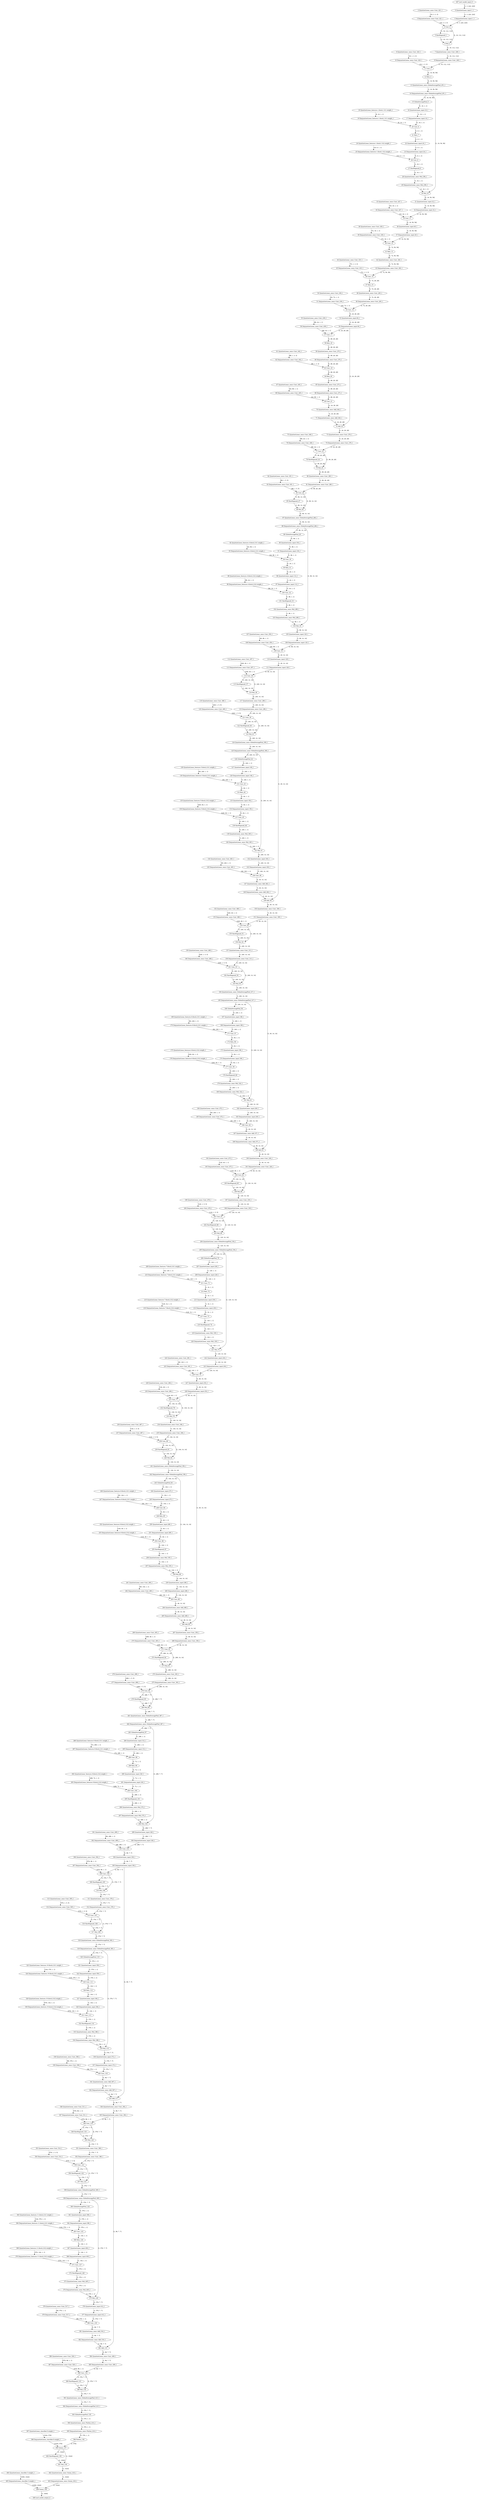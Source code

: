 strict digraph  {
"0 QuantizeLinear_input.1_1" [id=0, type=QuantizeLinear];
"1 DequantizeLinear_input.1_1" [id=1, type=DequantizeLinear];
"2 QuantizeLinear_onnx^^Conv_421_1" [id=2, label="2 QuantizeLinear_onnx::Conv_421_1", type=QuantizeLinear];
"3 DequantizeLinear_onnx^^Conv_421_1" [id=3, label="3 DequantizeLinear_onnx::Conv_421_1", type=DequantizeLinear];
"4 Conv_0" [id=4, type=Conv];
"5 HardSigmoid_1" [id=5, type=HardSigmoid];
"6 Mul_2" [id=6, type=Mul];
"7 QuantizeLinear_onnx^^Conv_248_1" [id=7, label="7 QuantizeLinear_onnx::Conv_248_1", type=QuantizeLinear];
"8 DequantizeLinear_onnx^^Conv_248_1" [id=8, label="8 DequantizeLinear_onnx::Conv_248_1", type=DequantizeLinear];
"9 QuantizeLinear_onnx^^Conv_424_1" [id=9, label="9 QuantizeLinear_onnx::Conv_424_1", type=QuantizeLinear];
"10 DequantizeLinear_onnx^^Conv_424_1" [id=10, label="10 DequantizeLinear_onnx::Conv_424_1", type=DequantizeLinear];
"11 Conv_3" [id=11, type=Conv];
"12 Relu_4" [id=12, type=Relu];
"13 QuantizeLinear_onnx^^GlobalAveragePool_251_1" [id=13, label="13 QuantizeLinear_onnx::GlobalAveragePool_251_1", type=QuantizeLinear];
"14 DequantizeLinear_onnx^^GlobalAveragePool_251_1" [id=14, label="14 DequantizeLinear_onnx::GlobalAveragePool_251_1", type=DequantizeLinear];
"15 GlobalAveragePool_5" [id=15, type=GlobalAveragePool];
"16 QuantizeLinear_input.16_1" [id=16, type=QuantizeLinear];
"17 DequantizeLinear_input.16_1" [id=17, type=DequantizeLinear];
"18 QuantizeLinear_features.1.block.1.fc1.weight_1" [id=18, type=QuantizeLinear];
"19 DequantizeLinear_features.1.block.1.fc1.weight_1" [id=19, type=DequantizeLinear];
"20 Conv_6" [id=20, type=Conv];
"21 Relu_7" [id=21, type=Relu];
"22 QuantizeLinear_input.24_1" [id=22, type=QuantizeLinear];
"23 DequantizeLinear_input.24_1" [id=23, type=DequantizeLinear];
"24 QuantizeLinear_features.1.block.1.fc2.weight_1" [id=24, type=QuantizeLinear];
"25 DequantizeLinear_features.1.block.1.fc2.weight_1" [id=25, type=DequantizeLinear];
"26 Conv_8" [id=26, type=Conv];
"27 HardSigmoid_9" [id=27, type=HardSigmoid];
"28 QuantizeLinear_onnx^^Mul_256_1" [id=28, label="28 QuantizeLinear_onnx::Mul_256_1", type=QuantizeLinear];
"29 DequantizeLinear_onnx^^Mul_256_1" [id=29, label="29 DequantizeLinear_onnx::Mul_256_1", type=DequantizeLinear];
"30 Mul_10" [id=30, type=Mul];
"31 QuantizeLinear_input.32_1" [id=31, type=QuantizeLinear];
"32 DequantizeLinear_input.32_1" [id=32, type=DequantizeLinear];
"33 QuantizeLinear_onnx^^Conv_427_1" [id=33, label="33 QuantizeLinear_onnx::Conv_427_1", type=QuantizeLinear];
"34 DequantizeLinear_onnx^^Conv_427_1" [id=34, label="34 DequantizeLinear_onnx::Conv_427_1", type=DequantizeLinear];
"35 Conv_11" [id=35, type=Conv];
"36 QuantizeLinear_input.40_1" [id=36, type=QuantizeLinear];
"37 DequantizeLinear_input.40_1" [id=37, type=DequantizeLinear];
"38 QuantizeLinear_onnx^^Conv_430_1" [id=38, label="38 QuantizeLinear_onnx::Conv_430_1", type=QuantizeLinear];
"39 DequantizeLinear_onnx^^Conv_430_1" [id=39, label="39 DequantizeLinear_onnx::Conv_430_1", type=DequantizeLinear];
"40 Conv_12" [id=40, type=Conv];
"41 Relu_13" [id=41, type=Relu];
"42 QuantizeLinear_onnx^^Conv_262_1" [id=42, label="42 QuantizeLinear_onnx::Conv_262_1", type=QuantizeLinear];
"43 DequantizeLinear_onnx^^Conv_262_1" [id=43, label="43 DequantizeLinear_onnx::Conv_262_1", type=DequantizeLinear];
"44 QuantizeLinear_onnx^^Conv_433_1" [id=44, label="44 QuantizeLinear_onnx::Conv_433_1", type=QuantizeLinear];
"45 DequantizeLinear_onnx^^Conv_433_1" [id=45, label="45 DequantizeLinear_onnx::Conv_433_1", type=DequantizeLinear];
"46 Conv_14" [id=46, type=Conv];
"47 Relu_15" [id=47, type=Relu];
"48 QuantizeLinear_onnx^^Conv_265_1" [id=48, label="48 QuantizeLinear_onnx::Conv_265_1", type=QuantizeLinear];
"49 DequantizeLinear_onnx^^Conv_265_1" [id=49, label="49 DequantizeLinear_onnx::Conv_265_1", type=DequantizeLinear];
"50 QuantizeLinear_onnx^^Conv_436_1" [id=50, label="50 QuantizeLinear_onnx::Conv_436_1", type=QuantizeLinear];
"51 DequantizeLinear_onnx^^Conv_436_1" [id=51, label="51 DequantizeLinear_onnx::Conv_436_1", type=DequantizeLinear];
"52 Conv_16" [id=52, type=Conv];
"53 QuantizeLinear_input.64_1" [id=53, type=QuantizeLinear];
"54 DequantizeLinear_input.64_1" [id=54, type=DequantizeLinear];
"55 QuantizeLinear_onnx^^Conv_439_1" [id=55, label="55 QuantizeLinear_onnx::Conv_439_1", type=QuantizeLinear];
"56 DequantizeLinear_onnx^^Conv_439_1" [id=56, label="56 DequantizeLinear_onnx::Conv_439_1", type=DequantizeLinear];
"57 Conv_17" [id=57, type=Conv];
"58 Relu_18" [id=58, type=Relu];
"59 QuantizeLinear_onnx^^Conv_270_1" [id=59, label="59 QuantizeLinear_onnx::Conv_270_1", type=QuantizeLinear];
"60 DequantizeLinear_onnx^^Conv_270_1" [id=60, label="60 DequantizeLinear_onnx::Conv_270_1", type=DequantizeLinear];
"61 QuantizeLinear_onnx^^Conv_442_1" [id=61, label="61 QuantizeLinear_onnx::Conv_442_1", type=QuantizeLinear];
"62 DequantizeLinear_onnx^^Conv_442_1" [id=62, label="62 DequantizeLinear_onnx::Conv_442_1", type=DequantizeLinear];
"63 Conv_19" [id=63, type=Conv];
"64 Relu_20" [id=64, type=Relu];
"65 QuantizeLinear_onnx^^Conv_273_1" [id=65, label="65 QuantizeLinear_onnx::Conv_273_1", type=QuantizeLinear];
"66 DequantizeLinear_onnx^^Conv_273_1" [id=66, label="66 DequantizeLinear_onnx::Conv_273_1", type=DequantizeLinear];
"67 QuantizeLinear_onnx^^Conv_445_1" [id=67, label="67 QuantizeLinear_onnx::Conv_445_1", type=QuantizeLinear];
"68 DequantizeLinear_onnx^^Conv_445_1" [id=68, label="68 DequantizeLinear_onnx::Conv_445_1", type=DequantizeLinear];
"69 Conv_21" [id=69, type=Conv];
"70 QuantizeLinear_onnx^^Add_444_1" [id=70, label="70 QuantizeLinear_onnx::Add_444_1", type=QuantizeLinear];
"71 DequantizeLinear_onnx^^Add_444_1" [id=71, label="71 DequantizeLinear_onnx::Add_444_1", type=DequantizeLinear];
"72 Add_22" [id=72, type=Add];
"73 QuantizeLinear_onnx^^Conv_276_1" [id=73, label="73 QuantizeLinear_onnx::Conv_276_1", type=QuantizeLinear];
"74 DequantizeLinear_onnx^^Conv_276_1" [id=74, label="74 DequantizeLinear_onnx::Conv_276_1", type=DequantizeLinear];
"75 QuantizeLinear_onnx^^Conv_448_1" [id=75, label="75 QuantizeLinear_onnx::Conv_448_1", type=QuantizeLinear];
"76 DequantizeLinear_onnx^^Conv_448_1" [id=76, label="76 DequantizeLinear_onnx::Conv_448_1", type=DequantizeLinear];
"77 Conv_23" [id=77, type=Conv];
"78 HardSigmoid_24" [id=78, type=HardSigmoid];
"79 Mul_25" [id=79, type=Mul];
"80 QuantizeLinear_onnx^^Conv_280_1" [id=80, label="80 QuantizeLinear_onnx::Conv_280_1", type=QuantizeLinear];
"81 DequantizeLinear_onnx^^Conv_280_1" [id=81, label="81 DequantizeLinear_onnx::Conv_280_1", type=DequantizeLinear];
"82 QuantizeLinear_onnx^^Conv_451_1" [id=82, label="82 QuantizeLinear_onnx::Conv_451_1", type=QuantizeLinear];
"83 DequantizeLinear_onnx^^Conv_451_1" [id=83, label="83 DequantizeLinear_onnx::Conv_451_1", type=DequantizeLinear];
"84 Conv_26" [id=84, type=Conv];
"85 HardSigmoid_27" [id=85, type=HardSigmoid];
"86 Mul_28" [id=86, type=Mul];
"87 QuantizeLinear_onnx^^GlobalAveragePool_284_1" [id=87, label="87 QuantizeLinear_onnx::GlobalAveragePool_284_1", type=QuantizeLinear];
"88 DequantizeLinear_onnx^^GlobalAveragePool_284_1" [id=88, label="88 DequantizeLinear_onnx::GlobalAveragePool_284_1", type=DequantizeLinear];
"89 GlobalAveragePool_29" [id=89, type=GlobalAveragePool];
"90 QuantizeLinear_input.104_1" [id=90, type=QuantizeLinear];
"91 DequantizeLinear_input.104_1" [id=91, type=DequantizeLinear];
"92 QuantizeLinear_features.4.block.2.fc1.weight_1" [id=92, type=QuantizeLinear];
"93 DequantizeLinear_features.4.block.2.fc1.weight_1" [id=93, type=DequantizeLinear];
"94 Conv_30" [id=94, type=Conv];
"95 Relu_31" [id=95, type=Relu];
"96 QuantizeLinear_input.112_1" [id=96, type=QuantizeLinear];
"97 DequantizeLinear_input.112_1" [id=97, type=DequantizeLinear];
"98 QuantizeLinear_features.4.block.2.fc2.weight_1" [id=98, type=QuantizeLinear];
"99 DequantizeLinear_features.4.block.2.fc2.weight_1" [id=99, type=DequantizeLinear];
"100 Conv_32" [id=100, type=Conv];
"101 HardSigmoid_33" [id=101, type=HardSigmoid];
"102 QuantizeLinear_onnx^^Mul_289_1" [id=102, label="102 QuantizeLinear_onnx::Mul_289_1", type=QuantizeLinear];
"103 DequantizeLinear_onnx^^Mul_289_1" [id=103, label="103 DequantizeLinear_onnx::Mul_289_1", type=DequantizeLinear];
"104 Mul_34" [id=104, type=Mul];
"105 QuantizeLinear_input.120_1" [id=105, type=QuantizeLinear];
"106 DequantizeLinear_input.120_1" [id=106, type=DequantizeLinear];
"107 QuantizeLinear_onnx^^Conv_454_1" [id=107, label="107 QuantizeLinear_onnx::Conv_454_1", type=QuantizeLinear];
"108 DequantizeLinear_onnx^^Conv_454_1" [id=108, label="108 DequantizeLinear_onnx::Conv_454_1", type=DequantizeLinear];
"109 Conv_35" [id=109, type=Conv];
"110 QuantizeLinear_input.128_1" [id=110, type=QuantizeLinear];
"111 DequantizeLinear_input.128_1" [id=111, type=DequantizeLinear];
"112 QuantizeLinear_onnx^^Conv_457_1" [id=112, label="112 QuantizeLinear_onnx::Conv_457_1", type=QuantizeLinear];
"113 DequantizeLinear_onnx^^Conv_457_1" [id=113, label="113 DequantizeLinear_onnx::Conv_457_1", type=DequantizeLinear];
"114 Conv_36" [id=114, type=Conv];
"115 HardSigmoid_37" [id=115, type=HardSigmoid];
"116 Mul_38" [id=116, type=Mul];
"117 QuantizeLinear_onnx^^Conv_296_1" [id=117, label="117 QuantizeLinear_onnx::Conv_296_1", type=QuantizeLinear];
"118 DequantizeLinear_onnx^^Conv_296_1" [id=118, label="118 DequantizeLinear_onnx::Conv_296_1", type=DequantizeLinear];
"119 QuantizeLinear_onnx^^Conv_460_1" [id=119, label="119 QuantizeLinear_onnx::Conv_460_1", type=QuantizeLinear];
"120 DequantizeLinear_onnx^^Conv_460_1" [id=120, label="120 DequantizeLinear_onnx::Conv_460_1", type=DequantizeLinear];
"121 Conv_39" [id=121, type=Conv];
"122 HardSigmoid_40" [id=122, type=HardSigmoid];
"123 Mul_41" [id=123, type=Mul];
"124 QuantizeLinear_onnx^^GlobalAveragePool_300_1" [id=124, label="124 QuantizeLinear_onnx::GlobalAveragePool_300_1", type=QuantizeLinear];
"125 DequantizeLinear_onnx^^GlobalAveragePool_300_1" [id=125, label="125 DequantizeLinear_onnx::GlobalAveragePool_300_1", type=DequantizeLinear];
"126 GlobalAveragePool_42" [id=126, type=GlobalAveragePool];
"127 QuantizeLinear_input.148_1" [id=127, type=QuantizeLinear];
"128 DequantizeLinear_input.148_1" [id=128, type=DequantizeLinear];
"129 QuantizeLinear_features.5.block.2.fc1.weight_1" [id=129, type=QuantizeLinear];
"130 DequantizeLinear_features.5.block.2.fc1.weight_1" [id=130, type=DequantizeLinear];
"131 Conv_43" [id=131, type=Conv];
"132 Relu_44" [id=132, type=Relu];
"133 QuantizeLinear_input.156_1" [id=133, type=QuantizeLinear];
"134 DequantizeLinear_input.156_1" [id=134, type=DequantizeLinear];
"135 QuantizeLinear_features.5.block.2.fc2.weight_1" [id=135, type=QuantizeLinear];
"136 DequantizeLinear_features.5.block.2.fc2.weight_1" [id=136, type=DequantizeLinear];
"137 Conv_45" [id=137, type=Conv];
"138 HardSigmoid_46" [id=138, type=HardSigmoid];
"139 QuantizeLinear_onnx^^Mul_305_1" [id=139, label="139 QuantizeLinear_onnx::Mul_305_1", type=QuantizeLinear];
"140 DequantizeLinear_onnx^^Mul_305_1" [id=140, label="140 DequantizeLinear_onnx::Mul_305_1", type=DequantizeLinear];
"141 Mul_47" [id=141, type=Mul];
"142 QuantizeLinear_input.164_1" [id=142, type=QuantizeLinear];
"143 DequantizeLinear_input.164_1" [id=143, type=DequantizeLinear];
"144 QuantizeLinear_onnx^^Conv_463_1" [id=144, label="144 QuantizeLinear_onnx::Conv_463_1", type=QuantizeLinear];
"145 DequantizeLinear_onnx^^Conv_463_1" [id=145, label="145 DequantizeLinear_onnx::Conv_463_1", type=DequantizeLinear];
"146 Conv_48" [id=146, type=Conv];
"147 QuantizeLinear_onnx^^Add_462_1" [id=147, label="147 QuantizeLinear_onnx::Add_462_1", type=QuantizeLinear];
"148 DequantizeLinear_onnx^^Add_462_1" [id=148, label="148 DequantizeLinear_onnx::Add_462_1", type=DequantizeLinear];
"149 Add_49" [id=149, type=Add];
"150 QuantizeLinear_onnx^^Conv_309_1" [id=150, label="150 QuantizeLinear_onnx::Conv_309_1", type=QuantizeLinear];
"151 DequantizeLinear_onnx^^Conv_309_1" [id=151, label="151 DequantizeLinear_onnx::Conv_309_1", type=DequantizeLinear];
"152 QuantizeLinear_onnx^^Conv_466_1" [id=152, label="152 QuantizeLinear_onnx::Conv_466_1", type=QuantizeLinear];
"153 DequantizeLinear_onnx^^Conv_466_1" [id=153, label="153 DequantizeLinear_onnx::Conv_466_1", type=DequantizeLinear];
"154 Conv_50" [id=154, type=Conv];
"155 HardSigmoid_51" [id=155, type=HardSigmoid];
"156 Mul_52" [id=156, type=Mul];
"157 QuantizeLinear_onnx^^Conv_313_1" [id=157, label="157 QuantizeLinear_onnx::Conv_313_1", type=QuantizeLinear];
"158 DequantizeLinear_onnx^^Conv_313_1" [id=158, label="158 DequantizeLinear_onnx::Conv_313_1", type=DequantizeLinear];
"159 QuantizeLinear_onnx^^Conv_469_1" [id=159, label="159 QuantizeLinear_onnx::Conv_469_1", type=QuantizeLinear];
"160 DequantizeLinear_onnx^^Conv_469_1" [id=160, label="160 DequantizeLinear_onnx::Conv_469_1", type=DequantizeLinear];
"161 Conv_53" [id=161, type=Conv];
"162 HardSigmoid_54" [id=162, type=HardSigmoid];
"163 Mul_55" [id=163, type=Mul];
"164 QuantizeLinear_onnx^^GlobalAveragePool_317_1" [id=164, label="164 QuantizeLinear_onnx::GlobalAveragePool_317_1", type=QuantizeLinear];
"165 DequantizeLinear_onnx^^GlobalAveragePool_317_1" [id=165, label="165 DequantizeLinear_onnx::GlobalAveragePool_317_1", type=DequantizeLinear];
"166 GlobalAveragePool_56" [id=166, type=GlobalAveragePool];
"167 QuantizeLinear_input.188_1" [id=167, type=QuantizeLinear];
"168 DequantizeLinear_input.188_1" [id=168, type=DequantizeLinear];
"169 QuantizeLinear_features.6.block.2.fc1.weight_1" [id=169, type=QuantizeLinear];
"170 DequantizeLinear_features.6.block.2.fc1.weight_1" [id=170, type=DequantizeLinear];
"171 Conv_57" [id=171, type=Conv];
"172 Relu_58" [id=172, type=Relu];
"173 QuantizeLinear_input.196_1" [id=173, type=QuantizeLinear];
"174 DequantizeLinear_input.196_1" [id=174, type=DequantizeLinear];
"175 QuantizeLinear_features.6.block.2.fc2.weight_1" [id=175, type=QuantizeLinear];
"176 DequantizeLinear_features.6.block.2.fc2.weight_1" [id=176, type=DequantizeLinear];
"177 Conv_59" [id=177, type=Conv];
"178 HardSigmoid_60" [id=178, type=HardSigmoid];
"179 QuantizeLinear_onnx^^Mul_322_1" [id=179, label="179 QuantizeLinear_onnx::Mul_322_1", type=QuantizeLinear];
"180 DequantizeLinear_onnx^^Mul_322_1" [id=180, label="180 DequantizeLinear_onnx::Mul_322_1", type=DequantizeLinear];
"181 Mul_61" [id=181, type=Mul];
"182 QuantizeLinear_input.204_1" [id=182, type=QuantizeLinear];
"183 DequantizeLinear_input.204_1" [id=183, type=DequantizeLinear];
"184 QuantizeLinear_onnx^^Conv_472_1" [id=184, label="184 QuantizeLinear_onnx::Conv_472_1", type=QuantizeLinear];
"185 DequantizeLinear_onnx^^Conv_472_1" [id=185, label="185 DequantizeLinear_onnx::Conv_472_1", type=DequantizeLinear];
"186 Conv_62" [id=186, type=Conv];
"187 QuantizeLinear_onnx^^Add_471_1" [id=187, label="187 QuantizeLinear_onnx::Add_471_1", type=QuantizeLinear];
"188 DequantizeLinear_onnx^^Add_471_1" [id=188, label="188 DequantizeLinear_onnx::Add_471_1", type=DequantizeLinear];
"189 Add_63" [id=189, type=Add];
"190 QuantizeLinear_onnx^^Conv_326_1" [id=190, label="190 QuantizeLinear_onnx::Conv_326_1", type=QuantizeLinear];
"191 DequantizeLinear_onnx^^Conv_326_1" [id=191, label="191 DequantizeLinear_onnx::Conv_326_1", type=DequantizeLinear];
"192 QuantizeLinear_onnx^^Conv_475_1" [id=192, label="192 QuantizeLinear_onnx::Conv_475_1", type=QuantizeLinear];
"193 DequantizeLinear_onnx^^Conv_475_1" [id=193, label="193 DequantizeLinear_onnx::Conv_475_1", type=DequantizeLinear];
"194 Conv_64" [id=194, type=Conv];
"195 HardSigmoid_65" [id=195, type=HardSigmoid];
"196 Mul_66" [id=196, type=Mul];
"197 QuantizeLinear_onnx^^Conv_330_1" [id=197, label="197 QuantizeLinear_onnx::Conv_330_1", type=QuantizeLinear];
"198 DequantizeLinear_onnx^^Conv_330_1" [id=198, label="198 DequantizeLinear_onnx::Conv_330_1", type=DequantizeLinear];
"199 QuantizeLinear_onnx^^Conv_478_1" [id=199, label="199 QuantizeLinear_onnx::Conv_478_1", type=QuantizeLinear];
"200 DequantizeLinear_onnx^^Conv_478_1" [id=200, label="200 DequantizeLinear_onnx::Conv_478_1", type=DequantizeLinear];
"201 Conv_67" [id=201, type=Conv];
"202 HardSigmoid_68" [id=202, type=HardSigmoid];
"203 Mul_69" [id=203, type=Mul];
"204 QuantizeLinear_onnx^^GlobalAveragePool_334_1" [id=204, label="204 QuantizeLinear_onnx::GlobalAveragePool_334_1", type=QuantizeLinear];
"205 DequantizeLinear_onnx^^GlobalAveragePool_334_1" [id=205, label="205 DequantizeLinear_onnx::GlobalAveragePool_334_1", type=DequantizeLinear];
"206 GlobalAveragePool_70" [id=206, type=GlobalAveragePool];
"207 QuantizeLinear_input.228_1" [id=207, type=QuantizeLinear];
"208 DequantizeLinear_input.228_1" [id=208, type=DequantizeLinear];
"209 QuantizeLinear_features.7.block.2.fc1.weight_1" [id=209, type=QuantizeLinear];
"210 DequantizeLinear_features.7.block.2.fc1.weight_1" [id=210, type=DequantizeLinear];
"211 Conv_71" [id=211, type=Conv];
"212 Relu_72" [id=212, type=Relu];
"213 QuantizeLinear_input.236_1" [id=213, type=QuantizeLinear];
"214 DequantizeLinear_input.236_1" [id=214, type=DequantizeLinear];
"215 QuantizeLinear_features.7.block.2.fc2.weight_1" [id=215, type=QuantizeLinear];
"216 DequantizeLinear_features.7.block.2.fc2.weight_1" [id=216, type=DequantizeLinear];
"217 Conv_73" [id=217, type=Conv];
"218 HardSigmoid_74" [id=218, type=HardSigmoid];
"219 QuantizeLinear_onnx^^Mul_339_1" [id=219, label="219 QuantizeLinear_onnx::Mul_339_1", type=QuantizeLinear];
"220 DequantizeLinear_onnx^^Mul_339_1" [id=220, label="220 DequantizeLinear_onnx::Mul_339_1", type=DequantizeLinear];
"221 Mul_75" [id=221, type=Mul];
"222 QuantizeLinear_input.244_1" [id=222, type=QuantizeLinear];
"223 DequantizeLinear_input.244_1" [id=223, type=DequantizeLinear];
"224 QuantizeLinear_onnx^^Conv_481_1" [id=224, label="224 QuantizeLinear_onnx::Conv_481_1", type=QuantizeLinear];
"225 DequantizeLinear_onnx^^Conv_481_1" [id=225, label="225 DequantizeLinear_onnx::Conv_481_1", type=DequantizeLinear];
"226 Conv_76" [id=226, type=Conv];
"227 QuantizeLinear_input.252_1" [id=227, type=QuantizeLinear];
"228 DequantizeLinear_input.252_1" [id=228, type=DequantizeLinear];
"229 QuantizeLinear_onnx^^Conv_484_1" [id=229, label="229 QuantizeLinear_onnx::Conv_484_1", type=QuantizeLinear];
"230 DequantizeLinear_onnx^^Conv_484_1" [id=230, label="230 DequantizeLinear_onnx::Conv_484_1", type=DequantizeLinear];
"231 Conv_77" [id=231, type=Conv];
"232 HardSigmoid_78" [id=232, type=HardSigmoid];
"233 Mul_79" [id=233, type=Mul];
"234 QuantizeLinear_onnx^^Conv_346_1" [id=234, label="234 QuantizeLinear_onnx::Conv_346_1", type=QuantizeLinear];
"235 DequantizeLinear_onnx^^Conv_346_1" [id=235, label="235 DequantizeLinear_onnx::Conv_346_1", type=DequantizeLinear];
"236 QuantizeLinear_onnx^^Conv_487_1" [id=236, label="236 QuantizeLinear_onnx::Conv_487_1", type=QuantizeLinear];
"237 DequantizeLinear_onnx^^Conv_487_1" [id=237, label="237 DequantizeLinear_onnx::Conv_487_1", type=DequantizeLinear];
"238 Conv_80" [id=238, type=Conv];
"239 HardSigmoid_81" [id=239, type=HardSigmoid];
"240 Mul_82" [id=240, type=Mul];
"241 QuantizeLinear_onnx^^GlobalAveragePool_350_1" [id=241, label="241 QuantizeLinear_onnx::GlobalAveragePool_350_1", type=QuantizeLinear];
"242 DequantizeLinear_onnx^^GlobalAveragePool_350_1" [id=242, label="242 DequantizeLinear_onnx::GlobalAveragePool_350_1", type=DequantizeLinear];
"243 GlobalAveragePool_83" [id=243, type=GlobalAveragePool];
"244 QuantizeLinear_input.272_1" [id=244, type=QuantizeLinear];
"245 DequantizeLinear_input.272_1" [id=245, type=DequantizeLinear];
"246 QuantizeLinear_features.8.block.2.fc1.weight_1" [id=246, type=QuantizeLinear];
"247 DequantizeLinear_features.8.block.2.fc1.weight_1" [id=247, type=DequantizeLinear];
"248 Conv_84" [id=248, type=Conv];
"249 Relu_85" [id=249, type=Relu];
"250 QuantizeLinear_input.280_1" [id=250, type=QuantizeLinear];
"251 DequantizeLinear_input.280_1" [id=251, type=DequantizeLinear];
"252 QuantizeLinear_features.8.block.2.fc2.weight_1" [id=252, type=QuantizeLinear];
"253 DequantizeLinear_features.8.block.2.fc2.weight_1" [id=253, type=DequantizeLinear];
"254 Conv_86" [id=254, type=Conv];
"255 HardSigmoid_87" [id=255, type=HardSigmoid];
"256 QuantizeLinear_onnx^^Mul_355_1" [id=256, label="256 QuantizeLinear_onnx::Mul_355_1", type=QuantizeLinear];
"257 DequantizeLinear_onnx^^Mul_355_1" [id=257, label="257 DequantizeLinear_onnx::Mul_355_1", type=DequantizeLinear];
"258 Mul_88" [id=258, type=Mul];
"259 QuantizeLinear_input.288_1" [id=259, type=QuantizeLinear];
"260 DequantizeLinear_input.288_1" [id=260, type=DequantizeLinear];
"261 QuantizeLinear_onnx^^Conv_490_1" [id=261, label="261 QuantizeLinear_onnx::Conv_490_1", type=QuantizeLinear];
"262 DequantizeLinear_onnx^^Conv_490_1" [id=262, label="262 DequantizeLinear_onnx::Conv_490_1", type=DequantizeLinear];
"263 Conv_89" [id=263, type=Conv];
"264 QuantizeLinear_onnx^^Add_489_1" [id=264, label="264 QuantizeLinear_onnx::Add_489_1", type=QuantizeLinear];
"265 DequantizeLinear_onnx^^Add_489_1" [id=265, label="265 DequantizeLinear_onnx::Add_489_1", type=DequantizeLinear];
"266 Add_90" [id=266, type=Add];
"267 QuantizeLinear_onnx^^Conv_359_1" [id=267, label="267 QuantizeLinear_onnx::Conv_359_1", type=QuantizeLinear];
"268 DequantizeLinear_onnx^^Conv_359_1" [id=268, label="268 DequantizeLinear_onnx::Conv_359_1", type=DequantizeLinear];
"269 QuantizeLinear_onnx^^Conv_493_1" [id=269, label="269 QuantizeLinear_onnx::Conv_493_1", type=QuantizeLinear];
"270 DequantizeLinear_onnx^^Conv_493_1" [id=270, label="270 DequantizeLinear_onnx::Conv_493_1", type=DequantizeLinear];
"271 Conv_91" [id=271, type=Conv];
"272 HardSigmoid_92" [id=272, type=HardSigmoid];
"273 Mul_93" [id=273, type=Mul];
"274 QuantizeLinear_onnx^^Conv_363_1" [id=274, label="274 QuantizeLinear_onnx::Conv_363_1", type=QuantizeLinear];
"275 DequantizeLinear_onnx^^Conv_363_1" [id=275, label="275 DequantizeLinear_onnx::Conv_363_1", type=DequantizeLinear];
"276 QuantizeLinear_onnx^^Conv_496_1" [id=276, label="276 QuantizeLinear_onnx::Conv_496_1", type=QuantizeLinear];
"277 DequantizeLinear_onnx^^Conv_496_1" [id=277, label="277 DequantizeLinear_onnx::Conv_496_1", type=DequantizeLinear];
"278 Conv_94" [id=278, type=Conv];
"279 HardSigmoid_95" [id=279, type=HardSigmoid];
"280 Mul_96" [id=280, type=Mul];
"281 QuantizeLinear_onnx^^GlobalAveragePool_367_1" [id=281, label="281 QuantizeLinear_onnx::GlobalAveragePool_367_1", type=QuantizeLinear];
"282 DequantizeLinear_onnx^^GlobalAveragePool_367_1" [id=282, label="282 DequantizeLinear_onnx::GlobalAveragePool_367_1", type=DequantizeLinear];
"283 GlobalAveragePool_97" [id=283, type=GlobalAveragePool];
"284 QuantizeLinear_input.312_1" [id=284, type=QuantizeLinear];
"285 DequantizeLinear_input.312_1" [id=285, type=DequantizeLinear];
"286 QuantizeLinear_features.9.block.2.fc1.weight_1" [id=286, type=QuantizeLinear];
"287 DequantizeLinear_features.9.block.2.fc1.weight_1" [id=287, type=DequantizeLinear];
"288 Conv_98" [id=288, type=Conv];
"289 Relu_99" [id=289, type=Relu];
"290 QuantizeLinear_input.320_1" [id=290, type=QuantizeLinear];
"291 DequantizeLinear_input.320_1" [id=291, type=DequantizeLinear];
"292 QuantizeLinear_features.9.block.2.fc2.weight_1" [id=292, type=QuantizeLinear];
"293 DequantizeLinear_features.9.block.2.fc2.weight_1" [id=293, type=DequantizeLinear];
"294 Conv_100" [id=294, type=Conv];
"295 HardSigmoid_101" [id=295, type=HardSigmoid];
"296 QuantizeLinear_onnx^^Mul_372_1" [id=296, label="296 QuantizeLinear_onnx::Mul_372_1", type=QuantizeLinear];
"297 DequantizeLinear_onnx^^Mul_372_1" [id=297, label="297 DequantizeLinear_onnx::Mul_372_1", type=DequantizeLinear];
"298 Mul_102" [id=298, type=Mul];
"299 QuantizeLinear_input.328_1" [id=299, type=QuantizeLinear];
"300 DequantizeLinear_input.328_1" [id=300, type=DequantizeLinear];
"301 QuantizeLinear_onnx^^Conv_499_1" [id=301, label="301 QuantizeLinear_onnx::Conv_499_1", type=QuantizeLinear];
"302 DequantizeLinear_onnx^^Conv_499_1" [id=302, label="302 DequantizeLinear_onnx::Conv_499_1", type=DequantizeLinear];
"303 Conv_103" [id=303, type=Conv];
"304 QuantizeLinear_input.336_1" [id=304, type=QuantizeLinear];
"305 DequantizeLinear_input.336_1" [id=305, type=DequantizeLinear];
"306 QuantizeLinear_onnx^^Conv_502_1" [id=306, label="306 QuantizeLinear_onnx::Conv_502_1", type=QuantizeLinear];
"307 DequantizeLinear_onnx^^Conv_502_1" [id=307, label="307 DequantizeLinear_onnx::Conv_502_1", type=DequantizeLinear];
"308 Conv_104" [id=308, type=Conv];
"309 HardSigmoid_105" [id=309, type=HardSigmoid];
"310 Mul_106" [id=310, type=Mul];
"311 QuantizeLinear_onnx^^Conv_379_1" [id=311, label="311 QuantizeLinear_onnx::Conv_379_1", type=QuantizeLinear];
"312 DequantizeLinear_onnx^^Conv_379_1" [id=312, label="312 DequantizeLinear_onnx::Conv_379_1", type=DequantizeLinear];
"313 QuantizeLinear_onnx^^Conv_505_1" [id=313, label="313 QuantizeLinear_onnx::Conv_505_1", type=QuantizeLinear];
"314 DequantizeLinear_onnx^^Conv_505_1" [id=314, label="314 DequantizeLinear_onnx::Conv_505_1", type=DequantizeLinear];
"315 Conv_107" [id=315, type=Conv];
"316 HardSigmoid_108" [id=316, type=HardSigmoid];
"317 Mul_109" [id=317, type=Mul];
"318 QuantizeLinear_onnx^^GlobalAveragePool_383_1" [id=318, label="318 QuantizeLinear_onnx::GlobalAveragePool_383_1", type=QuantizeLinear];
"319 DequantizeLinear_onnx^^GlobalAveragePool_383_1" [id=319, label="319 DequantizeLinear_onnx::GlobalAveragePool_383_1", type=DequantizeLinear];
"320 GlobalAveragePool_110" [id=320, type=GlobalAveragePool];
"321 QuantizeLinear_input.356_1" [id=321, type=QuantizeLinear];
"322 DequantizeLinear_input.356_1" [id=322, type=DequantizeLinear];
"323 QuantizeLinear_features.10.block.2.fc1.weight_1" [id=323, type=QuantizeLinear];
"324 DequantizeLinear_features.10.block.2.fc1.weight_1" [id=324, type=DequantizeLinear];
"325 Conv_111" [id=325, type=Conv];
"326 Relu_112" [id=326, type=Relu];
"327 QuantizeLinear_input.364_1" [id=327, type=QuantizeLinear];
"328 DequantizeLinear_input.364_1" [id=328, type=DequantizeLinear];
"329 QuantizeLinear_features.10.block.2.fc2.weight_1" [id=329, type=QuantizeLinear];
"330 DequantizeLinear_features.10.block.2.fc2.weight_1" [id=330, type=DequantizeLinear];
"331 Conv_113" [id=331, type=Conv];
"332 HardSigmoid_114" [id=332, type=HardSigmoid];
"333 QuantizeLinear_onnx^^Mul_388_1" [id=333, label="333 QuantizeLinear_onnx::Mul_388_1", type=QuantizeLinear];
"334 DequantizeLinear_onnx^^Mul_388_1" [id=334, label="334 DequantizeLinear_onnx::Mul_388_1", type=DequantizeLinear];
"335 Mul_115" [id=335, type=Mul];
"336 QuantizeLinear_input.372_1" [id=336, type=QuantizeLinear];
"337 DequantizeLinear_input.372_1" [id=337, type=DequantizeLinear];
"338 QuantizeLinear_onnx^^Conv_508_1" [id=338, label="338 QuantizeLinear_onnx::Conv_508_1", type=QuantizeLinear];
"339 DequantizeLinear_onnx^^Conv_508_1" [id=339, label="339 DequantizeLinear_onnx::Conv_508_1", type=DequantizeLinear];
"340 Conv_116" [id=340, type=Conv];
"341 QuantizeLinear_onnx^^Add_507_1" [id=341, label="341 QuantizeLinear_onnx::Add_507_1", type=QuantizeLinear];
"342 DequantizeLinear_onnx^^Add_507_1" [id=342, label="342 DequantizeLinear_onnx::Add_507_1", type=DequantizeLinear];
"343 Add_117" [id=343, type=Add];
"344 QuantizeLinear_onnx^^Conv_392_1" [id=344, label="344 QuantizeLinear_onnx::Conv_392_1", type=QuantizeLinear];
"345 DequantizeLinear_onnx^^Conv_392_1" [id=345, label="345 DequantizeLinear_onnx::Conv_392_1", type=DequantizeLinear];
"346 QuantizeLinear_onnx^^Conv_511_1" [id=346, label="346 QuantizeLinear_onnx::Conv_511_1", type=QuantizeLinear];
"347 DequantizeLinear_onnx^^Conv_511_1" [id=347, label="347 DequantizeLinear_onnx::Conv_511_1", type=DequantizeLinear];
"348 Conv_118" [id=348, type=Conv];
"349 HardSigmoid_119" [id=349, type=HardSigmoid];
"350 Mul_120" [id=350, type=Mul];
"351 QuantizeLinear_onnx^^Conv_396_1" [id=351, label="351 QuantizeLinear_onnx::Conv_396_1", type=QuantizeLinear];
"352 DequantizeLinear_onnx^^Conv_396_1" [id=352, label="352 DequantizeLinear_onnx::Conv_396_1", type=DequantizeLinear];
"353 QuantizeLinear_onnx^^Conv_514_1" [id=353, label="353 QuantizeLinear_onnx::Conv_514_1", type=QuantizeLinear];
"354 DequantizeLinear_onnx^^Conv_514_1" [id=354, label="354 DequantizeLinear_onnx::Conv_514_1", type=DequantizeLinear];
"355 Conv_121" [id=355, type=Conv];
"356 HardSigmoid_122" [id=356, type=HardSigmoid];
"357 Mul_123" [id=357, type=Mul];
"358 QuantizeLinear_onnx^^GlobalAveragePool_400_1" [id=358, label="358 QuantizeLinear_onnx::GlobalAveragePool_400_1", type=QuantizeLinear];
"359 DequantizeLinear_onnx^^GlobalAveragePool_400_1" [id=359, label="359 DequantizeLinear_onnx::GlobalAveragePool_400_1", type=DequantizeLinear];
"360 GlobalAveragePool_124" [id=360, type=GlobalAveragePool];
"361 QuantizeLinear_input.396_1" [id=361, type=QuantizeLinear];
"362 DequantizeLinear_input.396_1" [id=362, type=DequantizeLinear];
"363 QuantizeLinear_features.11.block.2.fc1.weight_1" [id=363, type=QuantizeLinear];
"364 DequantizeLinear_features.11.block.2.fc1.weight_1" [id=364, type=DequantizeLinear];
"365 Conv_125" [id=365, type=Conv];
"366 Relu_126" [id=366, type=Relu];
"367 QuantizeLinear_input.404_1" [id=367, type=QuantizeLinear];
"368 DequantizeLinear_input.404_1" [id=368, type=DequantizeLinear];
"369 QuantizeLinear_features.11.block.2.fc2.weight_1" [id=369, type=QuantizeLinear];
"370 DequantizeLinear_features.11.block.2.fc2.weight_1" [id=370, type=DequantizeLinear];
"371 Conv_127" [id=371, type=Conv];
"372 HardSigmoid_128" [id=372, type=HardSigmoid];
"373 QuantizeLinear_onnx^^Mul_405_1" [id=373, label="373 QuantizeLinear_onnx::Mul_405_1", type=QuantizeLinear];
"374 DequantizeLinear_onnx^^Mul_405_1" [id=374, label="374 DequantizeLinear_onnx::Mul_405_1", type=DequantizeLinear];
"375 Mul_129" [id=375, type=Mul];
"376 QuantizeLinear_input.412_1" [id=376, type=QuantizeLinear];
"377 DequantizeLinear_input.412_1" [id=377, type=DequantizeLinear];
"378 QuantizeLinear_onnx^^Conv_517_1" [id=378, label="378 QuantizeLinear_onnx::Conv_517_1", type=QuantizeLinear];
"379 DequantizeLinear_onnx^^Conv_517_1" [id=379, label="379 DequantizeLinear_onnx::Conv_517_1", type=DequantizeLinear];
"380 Conv_130" [id=380, type=Conv];
"381 QuantizeLinear_onnx^^Add_516_1" [id=381, label="381 QuantizeLinear_onnx::Add_516_1", type=QuantizeLinear];
"382 DequantizeLinear_onnx^^Add_516_1" [id=382, label="382 DequantizeLinear_onnx::Add_516_1", type=DequantizeLinear];
"383 Add_131" [id=383, type=Add];
"384 QuantizeLinear_onnx^^Conv_409_1" [id=384, label="384 QuantizeLinear_onnx::Conv_409_1", type=QuantizeLinear];
"385 DequantizeLinear_onnx^^Conv_409_1" [id=385, label="385 DequantizeLinear_onnx::Conv_409_1", type=DequantizeLinear];
"386 QuantizeLinear_onnx^^Conv_520_1" [id=386, label="386 QuantizeLinear_onnx::Conv_520_1", type=QuantizeLinear];
"387 DequantizeLinear_onnx^^Conv_520_1" [id=387, label="387 DequantizeLinear_onnx::Conv_520_1", type=DequantizeLinear];
"388 Conv_132" [id=388, type=Conv];
"389 HardSigmoid_133" [id=389, type=HardSigmoid];
"390 Mul_134" [id=390, type=Mul];
"391 QuantizeLinear_onnx^^GlobalAveragePool_413_1" [id=391, label="391 QuantizeLinear_onnx::GlobalAveragePool_413_1", type=QuantizeLinear];
"392 DequantizeLinear_onnx^^GlobalAveragePool_413_1" [id=392, label="392 DequantizeLinear_onnx::GlobalAveragePool_413_1", type=DequantizeLinear];
"393 GlobalAveragePool_135" [id=393, type=GlobalAveragePool];
"394 QuantizeLinear_onnx^^Flatten_414_1" [id=394, label="394 QuantizeLinear_onnx::Flatten_414_1", type=QuantizeLinear];
"395 DequantizeLinear_onnx^^Flatten_414_1" [id=395, label="395 DequantizeLinear_onnx::Flatten_414_1", type=DequantizeLinear];
"396 Flatten_136" [id=396, type=Flatten];
"397 QuantizeLinear_classifier.0.weight_1" [id=397, type=QuantizeLinear];
"398 DequantizeLinear_classifier.0.weight_1" [id=398, type=DequantizeLinear];
"399 Gemm_137" [id=399, type=Gemm];
"400 HardSigmoid_138" [id=400, type=HardSigmoid];
"401 Mul_139" [id=401, type=Mul];
"402 QuantizeLinear_onnx^^Gemm_418_1" [id=402, label="402 QuantizeLinear_onnx::Gemm_418_1", type=QuantizeLinear];
"403 DequantizeLinear_onnx^^Gemm_418_1" [id=403, label="403 DequantizeLinear_onnx::Gemm_418_1", type=DequantizeLinear];
"404 QuantizeLinear_classifier.3.weight_1" [id=404, type=QuantizeLinear];
"405 DequantizeLinear_classifier.3.weight_1" [id=405, type=DequantizeLinear];
"406 Gemm_140" [id=406, type=Gemm];
"407 nncf_model_input_0" [id=407, type=nncf_model_input];
"408 nncf_model_output_0" [id=408, type=nncf_model_output];
"0 QuantizeLinear_input.1_1" -> "1 DequantizeLinear_input.1_1"  [label="[1, 3, 224, 224]", style=dashed];
"1 DequantizeLinear_input.1_1" -> "4 Conv_0"  [label="[1, 3, 224, 224]", style=solid];
"2 QuantizeLinear_onnx^^Conv_421_1" -> "3 DequantizeLinear_onnx^^Conv_421_1"  [label="[16, 3, 3, 3]", style=dashed];
"3 DequantizeLinear_onnx^^Conv_421_1" -> "4 Conv_0"  [label="[16, 3, 3, 3]", style=solid];
"4 Conv_0" -> "5 HardSigmoid_1"  [label="[1, 16, 112, 112]", style=solid];
"4 Conv_0" -> "6 Mul_2"  [label="[1, 16, 112, 112]", style=solid];
"5 HardSigmoid_1" -> "6 Mul_2"  [label="[1, 16, 112, 112]", style=solid];
"6 Mul_2" -> "7 QuantizeLinear_onnx^^Conv_248_1"  [label="[1, 16, 112, 112]", style=solid];
"7 QuantizeLinear_onnx^^Conv_248_1" -> "8 DequantizeLinear_onnx^^Conv_248_1"  [label="[1, 16, 112, 112]", style=dashed];
"8 DequantizeLinear_onnx^^Conv_248_1" -> "11 Conv_3"  [label="[1, 16, 112, 112]", style=solid];
"9 QuantizeLinear_onnx^^Conv_424_1" -> "10 DequantizeLinear_onnx^^Conv_424_1"  [label="[16, 1, 3, 3]", style=dashed];
"10 DequantizeLinear_onnx^^Conv_424_1" -> "11 Conv_3"  [label="[16, 1, 3, 3]", style=solid];
"11 Conv_3" -> "12 Relu_4"  [label="[1, 16, 56, 56]", style=solid];
"12 Relu_4" -> "13 QuantizeLinear_onnx^^GlobalAveragePool_251_1"  [label="[1, 16, 56, 56]", style=solid];
"13 QuantizeLinear_onnx^^GlobalAveragePool_251_1" -> "14 DequantizeLinear_onnx^^GlobalAveragePool_251_1"  [label="[1, 16, 56, 56]", style=dashed];
"14 DequantizeLinear_onnx^^GlobalAveragePool_251_1" -> "15 GlobalAveragePool_5"  [label="[1, 16, 56, 56]", style=solid];
"14 DequantizeLinear_onnx^^GlobalAveragePool_251_1" -> "30 Mul_10"  [label="[1, 16, 56, 56]", style=solid];
"15 GlobalAveragePool_5" -> "16 QuantizeLinear_input.16_1"  [label="[1, 16, 1, 1]", style=solid];
"16 QuantizeLinear_input.16_1" -> "17 DequantizeLinear_input.16_1"  [label="[1, 16, 1, 1]", style=dashed];
"17 DequantizeLinear_input.16_1" -> "20 Conv_6"  [label="[1, 16, 1, 1]", style=solid];
"18 QuantizeLinear_features.1.block.1.fc1.weight_1" -> "19 DequantizeLinear_features.1.block.1.fc1.weight_1"  [label="[8, 16, 1, 1]", style=dashed];
"19 DequantizeLinear_features.1.block.1.fc1.weight_1" -> "20 Conv_6"  [label="[8, 16, 1, 1]", style=solid];
"20 Conv_6" -> "21 Relu_7"  [label="[1, 8, 1, 1]", style=solid];
"21 Relu_7" -> "22 QuantizeLinear_input.24_1"  [label="[1, 8, 1, 1]", style=solid];
"22 QuantizeLinear_input.24_1" -> "23 DequantizeLinear_input.24_1"  [label="[1, 8, 1, 1]", style=dashed];
"23 DequantizeLinear_input.24_1" -> "26 Conv_8"  [label="[1, 8, 1, 1]", style=solid];
"24 QuantizeLinear_features.1.block.1.fc2.weight_1" -> "25 DequantizeLinear_features.1.block.1.fc2.weight_1"  [label="[16, 8, 1, 1]", style=dashed];
"25 DequantizeLinear_features.1.block.1.fc2.weight_1" -> "26 Conv_8"  [label="[16, 8, 1, 1]", style=solid];
"26 Conv_8" -> "27 HardSigmoid_9"  [label="[1, 16, 1, 1]", style=solid];
"27 HardSigmoid_9" -> "28 QuantizeLinear_onnx^^Mul_256_1"  [label="[1, 16, 1, 1]", style=solid];
"28 QuantizeLinear_onnx^^Mul_256_1" -> "29 DequantizeLinear_onnx^^Mul_256_1"  [label="[1, 16, 1, 1]", style=dashed];
"29 DequantizeLinear_onnx^^Mul_256_1" -> "30 Mul_10"  [label="[1, 16, 1, 1]", style=solid];
"30 Mul_10" -> "31 QuantizeLinear_input.32_1"  [label="[1, 16, 56, 56]", style=solid];
"31 QuantizeLinear_input.32_1" -> "32 DequantizeLinear_input.32_1"  [label="[1, 16, 56, 56]", style=dashed];
"32 DequantizeLinear_input.32_1" -> "35 Conv_11"  [label="[1, 16, 56, 56]", style=solid];
"33 QuantizeLinear_onnx^^Conv_427_1" -> "34 DequantizeLinear_onnx^^Conv_427_1"  [label="[16, 16, 1, 1]", style=dashed];
"34 DequantizeLinear_onnx^^Conv_427_1" -> "35 Conv_11"  [label="[16, 16, 1, 1]", style=solid];
"35 Conv_11" -> "36 QuantizeLinear_input.40_1"  [label="[1, 16, 56, 56]", style=solid];
"36 QuantizeLinear_input.40_1" -> "37 DequantizeLinear_input.40_1"  [label="[1, 16, 56, 56]", style=dashed];
"37 DequantizeLinear_input.40_1" -> "40 Conv_12"  [label="[1, 16, 56, 56]", style=solid];
"38 QuantizeLinear_onnx^^Conv_430_1" -> "39 DequantizeLinear_onnx^^Conv_430_1"  [label="[72, 16, 1, 1]", style=dashed];
"39 DequantizeLinear_onnx^^Conv_430_1" -> "40 Conv_12"  [label="[72, 16, 1, 1]", style=solid];
"40 Conv_12" -> "41 Relu_13"  [label="[1, 72, 56, 56]", style=solid];
"41 Relu_13" -> "42 QuantizeLinear_onnx^^Conv_262_1"  [label="[1, 72, 56, 56]", style=solid];
"42 QuantizeLinear_onnx^^Conv_262_1" -> "43 DequantizeLinear_onnx^^Conv_262_1"  [label="[1, 72, 56, 56]", style=dashed];
"43 DequantizeLinear_onnx^^Conv_262_1" -> "46 Conv_14"  [label="[1, 72, 56, 56]", style=solid];
"44 QuantizeLinear_onnx^^Conv_433_1" -> "45 DequantizeLinear_onnx^^Conv_433_1"  [label="[72, 1, 3, 3]", style=dashed];
"45 DequantizeLinear_onnx^^Conv_433_1" -> "46 Conv_14"  [label="[72, 1, 3, 3]", style=solid];
"46 Conv_14" -> "47 Relu_15"  [label="[1, 72, 28, 28]", style=solid];
"47 Relu_15" -> "48 QuantizeLinear_onnx^^Conv_265_1"  [label="[1, 72, 28, 28]", style=solid];
"48 QuantizeLinear_onnx^^Conv_265_1" -> "49 DequantizeLinear_onnx^^Conv_265_1"  [label="[1, 72, 28, 28]", style=dashed];
"49 DequantizeLinear_onnx^^Conv_265_1" -> "52 Conv_16"  [label="[1, 72, 28, 28]", style=solid];
"50 QuantizeLinear_onnx^^Conv_436_1" -> "51 DequantizeLinear_onnx^^Conv_436_1"  [label="[24, 72, 1, 1]", style=dashed];
"51 DequantizeLinear_onnx^^Conv_436_1" -> "52 Conv_16"  [label="[24, 72, 1, 1]", style=solid];
"52 Conv_16" -> "53 QuantizeLinear_input.64_1"  [label="[1, 24, 28, 28]", style=solid];
"53 QuantizeLinear_input.64_1" -> "54 DequantizeLinear_input.64_1"  [label="[1, 24, 28, 28]", style=dashed];
"54 DequantizeLinear_input.64_1" -> "57 Conv_17"  [label="[1, 24, 28, 28]", style=solid];
"54 DequantizeLinear_input.64_1" -> "72 Add_22"  [label="[1, 24, 28, 28]", style=solid];
"55 QuantizeLinear_onnx^^Conv_439_1" -> "56 DequantizeLinear_onnx^^Conv_439_1"  [label="[88, 24, 1, 1]", style=dashed];
"56 DequantizeLinear_onnx^^Conv_439_1" -> "57 Conv_17"  [label="[88, 24, 1, 1]", style=solid];
"57 Conv_17" -> "58 Relu_18"  [label="[1, 88, 28, 28]", style=solid];
"58 Relu_18" -> "59 QuantizeLinear_onnx^^Conv_270_1"  [label="[1, 88, 28, 28]", style=solid];
"59 QuantizeLinear_onnx^^Conv_270_1" -> "60 DequantizeLinear_onnx^^Conv_270_1"  [label="[1, 88, 28, 28]", style=dashed];
"60 DequantizeLinear_onnx^^Conv_270_1" -> "63 Conv_19"  [label="[1, 88, 28, 28]", style=solid];
"61 QuantizeLinear_onnx^^Conv_442_1" -> "62 DequantizeLinear_onnx^^Conv_442_1"  [label="[88, 1, 3, 3]", style=dashed];
"62 DequantizeLinear_onnx^^Conv_442_1" -> "63 Conv_19"  [label="[88, 1, 3, 3]", style=solid];
"63 Conv_19" -> "64 Relu_20"  [label="[1, 88, 28, 28]", style=solid];
"64 Relu_20" -> "65 QuantizeLinear_onnx^^Conv_273_1"  [label="[1, 88, 28, 28]", style=solid];
"65 QuantizeLinear_onnx^^Conv_273_1" -> "66 DequantizeLinear_onnx^^Conv_273_1"  [label="[1, 88, 28, 28]", style=dashed];
"66 DequantizeLinear_onnx^^Conv_273_1" -> "69 Conv_21"  [label="[1, 88, 28, 28]", style=solid];
"67 QuantizeLinear_onnx^^Conv_445_1" -> "68 DequantizeLinear_onnx^^Conv_445_1"  [label="[24, 88, 1, 1]", style=dashed];
"68 DequantizeLinear_onnx^^Conv_445_1" -> "69 Conv_21"  [label="[24, 88, 1, 1]", style=solid];
"69 Conv_21" -> "70 QuantizeLinear_onnx^^Add_444_1"  [label="[1, 24, 28, 28]", style=solid];
"70 QuantizeLinear_onnx^^Add_444_1" -> "71 DequantizeLinear_onnx^^Add_444_1"  [label="[1, 24, 28, 28]", style=dashed];
"71 DequantizeLinear_onnx^^Add_444_1" -> "72 Add_22"  [label="[1, 24, 28, 28]", style=solid];
"72 Add_22" -> "73 QuantizeLinear_onnx^^Conv_276_1"  [label="[1, 24, 28, 28]", style=solid];
"73 QuantizeLinear_onnx^^Conv_276_1" -> "74 DequantizeLinear_onnx^^Conv_276_1"  [label="[1, 24, 28, 28]", style=dashed];
"74 DequantizeLinear_onnx^^Conv_276_1" -> "77 Conv_23"  [label="[1, 24, 28, 28]", style=solid];
"75 QuantizeLinear_onnx^^Conv_448_1" -> "76 DequantizeLinear_onnx^^Conv_448_1"  [label="[96, 24, 1, 1]", style=dashed];
"76 DequantizeLinear_onnx^^Conv_448_1" -> "77 Conv_23"  [label="[96, 24, 1, 1]", style=solid];
"77 Conv_23" -> "78 HardSigmoid_24"  [label="[1, 96, 28, 28]", style=solid];
"77 Conv_23" -> "79 Mul_25"  [label="[1, 96, 28, 28]", style=solid];
"78 HardSigmoid_24" -> "79 Mul_25"  [label="[1, 96, 28, 28]", style=solid];
"79 Mul_25" -> "80 QuantizeLinear_onnx^^Conv_280_1"  [label="[1, 96, 28, 28]", style=solid];
"80 QuantizeLinear_onnx^^Conv_280_1" -> "81 DequantizeLinear_onnx^^Conv_280_1"  [label="[1, 96, 28, 28]", style=dashed];
"81 DequantizeLinear_onnx^^Conv_280_1" -> "84 Conv_26"  [label="[1, 96, 28, 28]", style=solid];
"82 QuantizeLinear_onnx^^Conv_451_1" -> "83 DequantizeLinear_onnx^^Conv_451_1"  [label="[96, 1, 5, 5]", style=dashed];
"83 DequantizeLinear_onnx^^Conv_451_1" -> "84 Conv_26"  [label="[96, 1, 5, 5]", style=solid];
"84 Conv_26" -> "85 HardSigmoid_27"  [label="[1, 96, 14, 14]", style=solid];
"84 Conv_26" -> "86 Mul_28"  [label="[1, 96, 14, 14]", style=solid];
"85 HardSigmoid_27" -> "86 Mul_28"  [label="[1, 96, 14, 14]", style=solid];
"86 Mul_28" -> "87 QuantizeLinear_onnx^^GlobalAveragePool_284_1"  [label="[1, 96, 14, 14]", style=solid];
"87 QuantizeLinear_onnx^^GlobalAveragePool_284_1" -> "88 DequantizeLinear_onnx^^GlobalAveragePool_284_1"  [label="[1, 96, 14, 14]", style=dashed];
"88 DequantizeLinear_onnx^^GlobalAveragePool_284_1" -> "89 GlobalAveragePool_29"  [label="[1, 96, 14, 14]", style=solid];
"88 DequantizeLinear_onnx^^GlobalAveragePool_284_1" -> "104 Mul_34"  [label="[1, 96, 14, 14]", style=solid];
"89 GlobalAveragePool_29" -> "90 QuantizeLinear_input.104_1"  [label="[1, 96, 1, 1]", style=solid];
"90 QuantizeLinear_input.104_1" -> "91 DequantizeLinear_input.104_1"  [label="[1, 96, 1, 1]", style=dashed];
"91 DequantizeLinear_input.104_1" -> "94 Conv_30"  [label="[1, 96, 1, 1]", style=solid];
"92 QuantizeLinear_features.4.block.2.fc1.weight_1" -> "93 DequantizeLinear_features.4.block.2.fc1.weight_1"  [label="[24, 96, 1, 1]", style=dashed];
"93 DequantizeLinear_features.4.block.2.fc1.weight_1" -> "94 Conv_30"  [label="[24, 96, 1, 1]", style=solid];
"94 Conv_30" -> "95 Relu_31"  [label="[1, 24, 1, 1]", style=solid];
"95 Relu_31" -> "96 QuantizeLinear_input.112_1"  [label="[1, 24, 1, 1]", style=solid];
"96 QuantizeLinear_input.112_1" -> "97 DequantizeLinear_input.112_1"  [label="[1, 24, 1, 1]", style=dashed];
"97 DequantizeLinear_input.112_1" -> "100 Conv_32"  [label="[1, 24, 1, 1]", style=solid];
"98 QuantizeLinear_features.4.block.2.fc2.weight_1" -> "99 DequantizeLinear_features.4.block.2.fc2.weight_1"  [label="[96, 24, 1, 1]", style=dashed];
"99 DequantizeLinear_features.4.block.2.fc2.weight_1" -> "100 Conv_32"  [label="[96, 24, 1, 1]", style=solid];
"100 Conv_32" -> "101 HardSigmoid_33"  [label="[1, 96, 1, 1]", style=solid];
"101 HardSigmoid_33" -> "102 QuantizeLinear_onnx^^Mul_289_1"  [label="[1, 96, 1, 1]", style=solid];
"102 QuantizeLinear_onnx^^Mul_289_1" -> "103 DequantizeLinear_onnx^^Mul_289_1"  [label="[1, 96, 1, 1]", style=dashed];
"103 DequantizeLinear_onnx^^Mul_289_1" -> "104 Mul_34"  [label="[1, 96, 1, 1]", style=solid];
"104 Mul_34" -> "105 QuantizeLinear_input.120_1"  [label="[1, 96, 14, 14]", style=solid];
"105 QuantizeLinear_input.120_1" -> "106 DequantizeLinear_input.120_1"  [label="[1, 96, 14, 14]", style=dashed];
"106 DequantizeLinear_input.120_1" -> "109 Conv_35"  [label="[1, 96, 14, 14]", style=solid];
"107 QuantizeLinear_onnx^^Conv_454_1" -> "108 DequantizeLinear_onnx^^Conv_454_1"  [label="[40, 96, 1, 1]", style=dashed];
"108 DequantizeLinear_onnx^^Conv_454_1" -> "109 Conv_35"  [label="[40, 96, 1, 1]", style=solid];
"109 Conv_35" -> "110 QuantizeLinear_input.128_1"  [label="[1, 40, 14, 14]", style=solid];
"110 QuantizeLinear_input.128_1" -> "111 DequantizeLinear_input.128_1"  [label="[1, 40, 14, 14]", style=dashed];
"111 DequantizeLinear_input.128_1" -> "114 Conv_36"  [label="[1, 40, 14, 14]", style=solid];
"111 DequantizeLinear_input.128_1" -> "149 Add_49"  [label="[1, 40, 14, 14]", style=solid];
"112 QuantizeLinear_onnx^^Conv_457_1" -> "113 DequantizeLinear_onnx^^Conv_457_1"  [label="[240, 40, 1, 1]", style=dashed];
"113 DequantizeLinear_onnx^^Conv_457_1" -> "114 Conv_36"  [label="[240, 40, 1, 1]", style=solid];
"114 Conv_36" -> "115 HardSigmoid_37"  [label="[1, 240, 14, 14]", style=solid];
"114 Conv_36" -> "116 Mul_38"  [label="[1, 240, 14, 14]", style=solid];
"115 HardSigmoid_37" -> "116 Mul_38"  [label="[1, 240, 14, 14]", style=solid];
"116 Mul_38" -> "117 QuantizeLinear_onnx^^Conv_296_1"  [label="[1, 240, 14, 14]", style=solid];
"117 QuantizeLinear_onnx^^Conv_296_1" -> "118 DequantizeLinear_onnx^^Conv_296_1"  [label="[1, 240, 14, 14]", style=dashed];
"118 DequantizeLinear_onnx^^Conv_296_1" -> "121 Conv_39"  [label="[1, 240, 14, 14]", style=solid];
"119 QuantizeLinear_onnx^^Conv_460_1" -> "120 DequantizeLinear_onnx^^Conv_460_1"  [label="[240, 1, 5, 5]", style=dashed];
"120 DequantizeLinear_onnx^^Conv_460_1" -> "121 Conv_39"  [label="[240, 1, 5, 5]", style=solid];
"121 Conv_39" -> "122 HardSigmoid_40"  [label="[1, 240, 14, 14]", style=solid];
"121 Conv_39" -> "123 Mul_41"  [label="[1, 240, 14, 14]", style=solid];
"122 HardSigmoid_40" -> "123 Mul_41"  [label="[1, 240, 14, 14]", style=solid];
"123 Mul_41" -> "124 QuantizeLinear_onnx^^GlobalAveragePool_300_1"  [label="[1, 240, 14, 14]", style=solid];
"124 QuantizeLinear_onnx^^GlobalAveragePool_300_1" -> "125 DequantizeLinear_onnx^^GlobalAveragePool_300_1"  [label="[1, 240, 14, 14]", style=dashed];
"125 DequantizeLinear_onnx^^GlobalAveragePool_300_1" -> "126 GlobalAveragePool_42"  [label="[1, 240, 14, 14]", style=solid];
"125 DequantizeLinear_onnx^^GlobalAveragePool_300_1" -> "141 Mul_47"  [label="[1, 240, 14, 14]", style=solid];
"126 GlobalAveragePool_42" -> "127 QuantizeLinear_input.148_1"  [label="[1, 240, 1, 1]", style=solid];
"127 QuantizeLinear_input.148_1" -> "128 DequantizeLinear_input.148_1"  [label="[1, 240, 1, 1]", style=dashed];
"128 DequantizeLinear_input.148_1" -> "131 Conv_43"  [label="[1, 240, 1, 1]", style=solid];
"129 QuantizeLinear_features.5.block.2.fc1.weight_1" -> "130 DequantizeLinear_features.5.block.2.fc1.weight_1"  [label="[64, 240, 1, 1]", style=dashed];
"130 DequantizeLinear_features.5.block.2.fc1.weight_1" -> "131 Conv_43"  [label="[64, 240, 1, 1]", style=solid];
"131 Conv_43" -> "132 Relu_44"  [label="[1, 64, 1, 1]", style=solid];
"132 Relu_44" -> "133 QuantizeLinear_input.156_1"  [label="[1, 64, 1, 1]", style=solid];
"133 QuantizeLinear_input.156_1" -> "134 DequantizeLinear_input.156_1"  [label="[1, 64, 1, 1]", style=dashed];
"134 DequantizeLinear_input.156_1" -> "137 Conv_45"  [label="[1, 64, 1, 1]", style=solid];
"135 QuantizeLinear_features.5.block.2.fc2.weight_1" -> "136 DequantizeLinear_features.5.block.2.fc2.weight_1"  [label="[240, 64, 1, 1]", style=dashed];
"136 DequantizeLinear_features.5.block.2.fc2.weight_1" -> "137 Conv_45"  [label="[240, 64, 1, 1]", style=solid];
"137 Conv_45" -> "138 HardSigmoid_46"  [label="[1, 240, 1, 1]", style=solid];
"138 HardSigmoid_46" -> "139 QuantizeLinear_onnx^^Mul_305_1"  [label="[1, 240, 1, 1]", style=solid];
"139 QuantizeLinear_onnx^^Mul_305_1" -> "140 DequantizeLinear_onnx^^Mul_305_1"  [label="[1, 240, 1, 1]", style=dashed];
"140 DequantizeLinear_onnx^^Mul_305_1" -> "141 Mul_47"  [label="[1, 240, 1, 1]", style=solid];
"141 Mul_47" -> "142 QuantizeLinear_input.164_1"  [label="[1, 240, 14, 14]", style=solid];
"142 QuantizeLinear_input.164_1" -> "143 DequantizeLinear_input.164_1"  [label="[1, 240, 14, 14]", style=dashed];
"143 DequantizeLinear_input.164_1" -> "146 Conv_48"  [label="[1, 240, 14, 14]", style=solid];
"144 QuantizeLinear_onnx^^Conv_463_1" -> "145 DequantizeLinear_onnx^^Conv_463_1"  [label="[40, 240, 1, 1]", style=dashed];
"145 DequantizeLinear_onnx^^Conv_463_1" -> "146 Conv_48"  [label="[40, 240, 1, 1]", style=solid];
"146 Conv_48" -> "147 QuantizeLinear_onnx^^Add_462_1"  [label="[1, 40, 14, 14]", style=solid];
"147 QuantizeLinear_onnx^^Add_462_1" -> "148 DequantizeLinear_onnx^^Add_462_1"  [label="[1, 40, 14, 14]", style=dashed];
"148 DequantizeLinear_onnx^^Add_462_1" -> "149 Add_49"  [label="[1, 40, 14, 14]", style=solid];
"149 Add_49" -> "150 QuantizeLinear_onnx^^Conv_309_1"  [label="[1, 40, 14, 14]", style=solid];
"150 QuantizeLinear_onnx^^Conv_309_1" -> "151 DequantizeLinear_onnx^^Conv_309_1"  [label="[1, 40, 14, 14]", style=dashed];
"151 DequantizeLinear_onnx^^Conv_309_1" -> "154 Conv_50"  [label="[1, 40, 14, 14]", style=solid];
"151 DequantizeLinear_onnx^^Conv_309_1" -> "189 Add_63"  [label="[1, 40, 14, 14]", style=solid];
"152 QuantizeLinear_onnx^^Conv_466_1" -> "153 DequantizeLinear_onnx^^Conv_466_1"  [label="[240, 40, 1, 1]", style=dashed];
"153 DequantizeLinear_onnx^^Conv_466_1" -> "154 Conv_50"  [label="[240, 40, 1, 1]", style=solid];
"154 Conv_50" -> "155 HardSigmoid_51"  [label="[1, 240, 14, 14]", style=solid];
"154 Conv_50" -> "156 Mul_52"  [label="[1, 240, 14, 14]", style=solid];
"155 HardSigmoid_51" -> "156 Mul_52"  [label="[1, 240, 14, 14]", style=solid];
"156 Mul_52" -> "157 QuantizeLinear_onnx^^Conv_313_1"  [label="[1, 240, 14, 14]", style=solid];
"157 QuantizeLinear_onnx^^Conv_313_1" -> "158 DequantizeLinear_onnx^^Conv_313_1"  [label="[1, 240, 14, 14]", style=dashed];
"158 DequantizeLinear_onnx^^Conv_313_1" -> "161 Conv_53"  [label="[1, 240, 14, 14]", style=solid];
"159 QuantizeLinear_onnx^^Conv_469_1" -> "160 DequantizeLinear_onnx^^Conv_469_1"  [label="[240, 1, 5, 5]", style=dashed];
"160 DequantizeLinear_onnx^^Conv_469_1" -> "161 Conv_53"  [label="[240, 1, 5, 5]", style=solid];
"161 Conv_53" -> "162 HardSigmoid_54"  [label="[1, 240, 14, 14]", style=solid];
"161 Conv_53" -> "163 Mul_55"  [label="[1, 240, 14, 14]", style=solid];
"162 HardSigmoid_54" -> "163 Mul_55"  [label="[1, 240, 14, 14]", style=solid];
"163 Mul_55" -> "164 QuantizeLinear_onnx^^GlobalAveragePool_317_1"  [label="[1, 240, 14, 14]", style=solid];
"164 QuantizeLinear_onnx^^GlobalAveragePool_317_1" -> "165 DequantizeLinear_onnx^^GlobalAveragePool_317_1"  [label="[1, 240, 14, 14]", style=dashed];
"165 DequantizeLinear_onnx^^GlobalAveragePool_317_1" -> "166 GlobalAveragePool_56"  [label="[1, 240, 14, 14]", style=solid];
"165 DequantizeLinear_onnx^^GlobalAveragePool_317_1" -> "181 Mul_61"  [label="[1, 240, 14, 14]", style=solid];
"166 GlobalAveragePool_56" -> "167 QuantizeLinear_input.188_1"  [label="[1, 240, 1, 1]", style=solid];
"167 QuantizeLinear_input.188_1" -> "168 DequantizeLinear_input.188_1"  [label="[1, 240, 1, 1]", style=dashed];
"168 DequantizeLinear_input.188_1" -> "171 Conv_57"  [label="[1, 240, 1, 1]", style=solid];
"169 QuantizeLinear_features.6.block.2.fc1.weight_1" -> "170 DequantizeLinear_features.6.block.2.fc1.weight_1"  [label="[64, 240, 1, 1]", style=dashed];
"170 DequantizeLinear_features.6.block.2.fc1.weight_1" -> "171 Conv_57"  [label="[64, 240, 1, 1]", style=solid];
"171 Conv_57" -> "172 Relu_58"  [label="[1, 64, 1, 1]", style=solid];
"172 Relu_58" -> "173 QuantizeLinear_input.196_1"  [label="[1, 64, 1, 1]", style=solid];
"173 QuantizeLinear_input.196_1" -> "174 DequantizeLinear_input.196_1"  [label="[1, 64, 1, 1]", style=dashed];
"174 DequantizeLinear_input.196_1" -> "177 Conv_59"  [label="[1, 64, 1, 1]", style=solid];
"175 QuantizeLinear_features.6.block.2.fc2.weight_1" -> "176 DequantizeLinear_features.6.block.2.fc2.weight_1"  [label="[240, 64, 1, 1]", style=dashed];
"176 DequantizeLinear_features.6.block.2.fc2.weight_1" -> "177 Conv_59"  [label="[240, 64, 1, 1]", style=solid];
"177 Conv_59" -> "178 HardSigmoid_60"  [label="[1, 240, 1, 1]", style=solid];
"178 HardSigmoid_60" -> "179 QuantizeLinear_onnx^^Mul_322_1"  [label="[1, 240, 1, 1]", style=solid];
"179 QuantizeLinear_onnx^^Mul_322_1" -> "180 DequantizeLinear_onnx^^Mul_322_1"  [label="[1, 240, 1, 1]", style=dashed];
"180 DequantizeLinear_onnx^^Mul_322_1" -> "181 Mul_61"  [label="[1, 240, 1, 1]", style=solid];
"181 Mul_61" -> "182 QuantizeLinear_input.204_1"  [label="[1, 240, 14, 14]", style=solid];
"182 QuantizeLinear_input.204_1" -> "183 DequantizeLinear_input.204_1"  [label="[1, 240, 14, 14]", style=dashed];
"183 DequantizeLinear_input.204_1" -> "186 Conv_62"  [label="[1, 240, 14, 14]", style=solid];
"184 QuantizeLinear_onnx^^Conv_472_1" -> "185 DequantizeLinear_onnx^^Conv_472_1"  [label="[40, 240, 1, 1]", style=dashed];
"185 DequantizeLinear_onnx^^Conv_472_1" -> "186 Conv_62"  [label="[40, 240, 1, 1]", style=solid];
"186 Conv_62" -> "187 QuantizeLinear_onnx^^Add_471_1"  [label="[1, 40, 14, 14]", style=solid];
"187 QuantizeLinear_onnx^^Add_471_1" -> "188 DequantizeLinear_onnx^^Add_471_1"  [label="[1, 40, 14, 14]", style=dashed];
"188 DequantizeLinear_onnx^^Add_471_1" -> "189 Add_63"  [label="[1, 40, 14, 14]", style=solid];
"189 Add_63" -> "190 QuantizeLinear_onnx^^Conv_326_1"  [label="[1, 40, 14, 14]", style=solid];
"190 QuantizeLinear_onnx^^Conv_326_1" -> "191 DequantizeLinear_onnx^^Conv_326_1"  [label="[1, 40, 14, 14]", style=dashed];
"191 DequantizeLinear_onnx^^Conv_326_1" -> "194 Conv_64"  [label="[1, 40, 14, 14]", style=solid];
"192 QuantizeLinear_onnx^^Conv_475_1" -> "193 DequantizeLinear_onnx^^Conv_475_1"  [label="[120, 40, 1, 1]", style=dashed];
"193 DequantizeLinear_onnx^^Conv_475_1" -> "194 Conv_64"  [label="[120, 40, 1, 1]", style=solid];
"194 Conv_64" -> "195 HardSigmoid_65"  [label="[1, 120, 14, 14]", style=solid];
"194 Conv_64" -> "196 Mul_66"  [label="[1, 120, 14, 14]", style=solid];
"195 HardSigmoid_65" -> "196 Mul_66"  [label="[1, 120, 14, 14]", style=solid];
"196 Mul_66" -> "197 QuantizeLinear_onnx^^Conv_330_1"  [label="[1, 120, 14, 14]", style=solid];
"197 QuantizeLinear_onnx^^Conv_330_1" -> "198 DequantizeLinear_onnx^^Conv_330_1"  [label="[1, 120, 14, 14]", style=dashed];
"198 DequantizeLinear_onnx^^Conv_330_1" -> "201 Conv_67"  [label="[1, 120, 14, 14]", style=solid];
"199 QuantizeLinear_onnx^^Conv_478_1" -> "200 DequantizeLinear_onnx^^Conv_478_1"  [label="[120, 1, 5, 5]", style=dashed];
"200 DequantizeLinear_onnx^^Conv_478_1" -> "201 Conv_67"  [label="[120, 1, 5, 5]", style=solid];
"201 Conv_67" -> "202 HardSigmoid_68"  [label="[1, 120, 14, 14]", style=solid];
"201 Conv_67" -> "203 Mul_69"  [label="[1, 120, 14, 14]", style=solid];
"202 HardSigmoid_68" -> "203 Mul_69"  [label="[1, 120, 14, 14]", style=solid];
"203 Mul_69" -> "204 QuantizeLinear_onnx^^GlobalAveragePool_334_1"  [label="[1, 120, 14, 14]", style=solid];
"204 QuantizeLinear_onnx^^GlobalAveragePool_334_1" -> "205 DequantizeLinear_onnx^^GlobalAveragePool_334_1"  [label="[1, 120, 14, 14]", style=dashed];
"205 DequantizeLinear_onnx^^GlobalAveragePool_334_1" -> "206 GlobalAveragePool_70"  [label="[1, 120, 14, 14]", style=solid];
"205 DequantizeLinear_onnx^^GlobalAveragePool_334_1" -> "221 Mul_75"  [label="[1, 120, 14, 14]", style=solid];
"206 GlobalAveragePool_70" -> "207 QuantizeLinear_input.228_1"  [label="[1, 120, 1, 1]", style=solid];
"207 QuantizeLinear_input.228_1" -> "208 DequantizeLinear_input.228_1"  [label="[1, 120, 1, 1]", style=dashed];
"208 DequantizeLinear_input.228_1" -> "211 Conv_71"  [label="[1, 120, 1, 1]", style=solid];
"209 QuantizeLinear_features.7.block.2.fc1.weight_1" -> "210 DequantizeLinear_features.7.block.2.fc1.weight_1"  [label="[32, 120, 1, 1]", style=dashed];
"210 DequantizeLinear_features.7.block.2.fc1.weight_1" -> "211 Conv_71"  [label="[32, 120, 1, 1]", style=solid];
"211 Conv_71" -> "212 Relu_72"  [label="[1, 32, 1, 1]", style=solid];
"212 Relu_72" -> "213 QuantizeLinear_input.236_1"  [label="[1, 32, 1, 1]", style=solid];
"213 QuantizeLinear_input.236_1" -> "214 DequantizeLinear_input.236_1"  [label="[1, 32, 1, 1]", style=dashed];
"214 DequantizeLinear_input.236_1" -> "217 Conv_73"  [label="[1, 32, 1, 1]", style=solid];
"215 QuantizeLinear_features.7.block.2.fc2.weight_1" -> "216 DequantizeLinear_features.7.block.2.fc2.weight_1"  [label="[120, 32, 1, 1]", style=dashed];
"216 DequantizeLinear_features.7.block.2.fc2.weight_1" -> "217 Conv_73"  [label="[120, 32, 1, 1]", style=solid];
"217 Conv_73" -> "218 HardSigmoid_74"  [label="[1, 120, 1, 1]", style=solid];
"218 HardSigmoid_74" -> "219 QuantizeLinear_onnx^^Mul_339_1"  [label="[1, 120, 1, 1]", style=solid];
"219 QuantizeLinear_onnx^^Mul_339_1" -> "220 DequantizeLinear_onnx^^Mul_339_1"  [label="[1, 120, 1, 1]", style=dashed];
"220 DequantizeLinear_onnx^^Mul_339_1" -> "221 Mul_75"  [label="[1, 120, 1, 1]", style=solid];
"221 Mul_75" -> "222 QuantizeLinear_input.244_1"  [label="[1, 120, 14, 14]", style=solid];
"222 QuantizeLinear_input.244_1" -> "223 DequantizeLinear_input.244_1"  [label="[1, 120, 14, 14]", style=dashed];
"223 DequantizeLinear_input.244_1" -> "226 Conv_76"  [label="[1, 120, 14, 14]", style=solid];
"224 QuantizeLinear_onnx^^Conv_481_1" -> "225 DequantizeLinear_onnx^^Conv_481_1"  [label="[48, 120, 1, 1]", style=dashed];
"225 DequantizeLinear_onnx^^Conv_481_1" -> "226 Conv_76"  [label="[48, 120, 1, 1]", style=solid];
"226 Conv_76" -> "227 QuantizeLinear_input.252_1"  [label="[1, 48, 14, 14]", style=solid];
"227 QuantizeLinear_input.252_1" -> "228 DequantizeLinear_input.252_1"  [label="[1, 48, 14, 14]", style=dashed];
"228 DequantizeLinear_input.252_1" -> "231 Conv_77"  [label="[1, 48, 14, 14]", style=solid];
"228 DequantizeLinear_input.252_1" -> "266 Add_90"  [label="[1, 48, 14, 14]", style=solid];
"229 QuantizeLinear_onnx^^Conv_484_1" -> "230 DequantizeLinear_onnx^^Conv_484_1"  [label="[144, 48, 1, 1]", style=dashed];
"230 DequantizeLinear_onnx^^Conv_484_1" -> "231 Conv_77"  [label="[144, 48, 1, 1]", style=solid];
"231 Conv_77" -> "232 HardSigmoid_78"  [label="[1, 144, 14, 14]", style=solid];
"231 Conv_77" -> "233 Mul_79"  [label="[1, 144, 14, 14]", style=solid];
"232 HardSigmoid_78" -> "233 Mul_79"  [label="[1, 144, 14, 14]", style=solid];
"233 Mul_79" -> "234 QuantizeLinear_onnx^^Conv_346_1"  [label="[1, 144, 14, 14]", style=solid];
"234 QuantizeLinear_onnx^^Conv_346_1" -> "235 DequantizeLinear_onnx^^Conv_346_1"  [label="[1, 144, 14, 14]", style=dashed];
"235 DequantizeLinear_onnx^^Conv_346_1" -> "238 Conv_80"  [label="[1, 144, 14, 14]", style=solid];
"236 QuantizeLinear_onnx^^Conv_487_1" -> "237 DequantizeLinear_onnx^^Conv_487_1"  [label="[144, 1, 5, 5]", style=dashed];
"237 DequantizeLinear_onnx^^Conv_487_1" -> "238 Conv_80"  [label="[144, 1, 5, 5]", style=solid];
"238 Conv_80" -> "239 HardSigmoid_81"  [label="[1, 144, 14, 14]", style=solid];
"238 Conv_80" -> "240 Mul_82"  [label="[1, 144, 14, 14]", style=solid];
"239 HardSigmoid_81" -> "240 Mul_82"  [label="[1, 144, 14, 14]", style=solid];
"240 Mul_82" -> "241 QuantizeLinear_onnx^^GlobalAveragePool_350_1"  [label="[1, 144, 14, 14]", style=solid];
"241 QuantizeLinear_onnx^^GlobalAveragePool_350_1" -> "242 DequantizeLinear_onnx^^GlobalAveragePool_350_1"  [label="[1, 144, 14, 14]", style=dashed];
"242 DequantizeLinear_onnx^^GlobalAveragePool_350_1" -> "243 GlobalAveragePool_83"  [label="[1, 144, 14, 14]", style=solid];
"242 DequantizeLinear_onnx^^GlobalAveragePool_350_1" -> "258 Mul_88"  [label="[1, 144, 14, 14]", style=solid];
"243 GlobalAveragePool_83" -> "244 QuantizeLinear_input.272_1"  [label="[1, 144, 1, 1]", style=solid];
"244 QuantizeLinear_input.272_1" -> "245 DequantizeLinear_input.272_1"  [label="[1, 144, 1, 1]", style=dashed];
"245 DequantizeLinear_input.272_1" -> "248 Conv_84"  [label="[1, 144, 1, 1]", style=solid];
"246 QuantizeLinear_features.8.block.2.fc1.weight_1" -> "247 DequantizeLinear_features.8.block.2.fc1.weight_1"  [label="[40, 144, 1, 1]", style=dashed];
"247 DequantizeLinear_features.8.block.2.fc1.weight_1" -> "248 Conv_84"  [label="[40, 144, 1, 1]", style=solid];
"248 Conv_84" -> "249 Relu_85"  [label="[1, 40, 1, 1]", style=solid];
"249 Relu_85" -> "250 QuantizeLinear_input.280_1"  [label="[1, 40, 1, 1]", style=solid];
"250 QuantizeLinear_input.280_1" -> "251 DequantizeLinear_input.280_1"  [label="[1, 40, 1, 1]", style=dashed];
"251 DequantizeLinear_input.280_1" -> "254 Conv_86"  [label="[1, 40, 1, 1]", style=solid];
"252 QuantizeLinear_features.8.block.2.fc2.weight_1" -> "253 DequantizeLinear_features.8.block.2.fc2.weight_1"  [label="[144, 40, 1, 1]", style=dashed];
"253 DequantizeLinear_features.8.block.2.fc2.weight_1" -> "254 Conv_86"  [label="[144, 40, 1, 1]", style=solid];
"254 Conv_86" -> "255 HardSigmoid_87"  [label="[1, 144, 1, 1]", style=solid];
"255 HardSigmoid_87" -> "256 QuantizeLinear_onnx^^Mul_355_1"  [label="[1, 144, 1, 1]", style=solid];
"256 QuantizeLinear_onnx^^Mul_355_1" -> "257 DequantizeLinear_onnx^^Mul_355_1"  [label="[1, 144, 1, 1]", style=dashed];
"257 DequantizeLinear_onnx^^Mul_355_1" -> "258 Mul_88"  [label="[1, 144, 1, 1]", style=solid];
"258 Mul_88" -> "259 QuantizeLinear_input.288_1"  [label="[1, 144, 14, 14]", style=solid];
"259 QuantizeLinear_input.288_1" -> "260 DequantizeLinear_input.288_1"  [label="[1, 144, 14, 14]", style=dashed];
"260 DequantizeLinear_input.288_1" -> "263 Conv_89"  [label="[1, 144, 14, 14]", style=solid];
"261 QuantizeLinear_onnx^^Conv_490_1" -> "262 DequantizeLinear_onnx^^Conv_490_1"  [label="[48, 144, 1, 1]", style=dashed];
"262 DequantizeLinear_onnx^^Conv_490_1" -> "263 Conv_89"  [label="[48, 144, 1, 1]", style=solid];
"263 Conv_89" -> "264 QuantizeLinear_onnx^^Add_489_1"  [label="[1, 48, 14, 14]", style=solid];
"264 QuantizeLinear_onnx^^Add_489_1" -> "265 DequantizeLinear_onnx^^Add_489_1"  [label="[1, 48, 14, 14]", style=dashed];
"265 DequantizeLinear_onnx^^Add_489_1" -> "266 Add_90"  [label="[1, 48, 14, 14]", style=solid];
"266 Add_90" -> "267 QuantizeLinear_onnx^^Conv_359_1"  [label="[1, 48, 14, 14]", style=solid];
"267 QuantizeLinear_onnx^^Conv_359_1" -> "268 DequantizeLinear_onnx^^Conv_359_1"  [label="[1, 48, 14, 14]", style=dashed];
"268 DequantizeLinear_onnx^^Conv_359_1" -> "271 Conv_91"  [label="[1, 48, 14, 14]", style=solid];
"269 QuantizeLinear_onnx^^Conv_493_1" -> "270 DequantizeLinear_onnx^^Conv_493_1"  [label="[288, 48, 1, 1]", style=dashed];
"270 DequantizeLinear_onnx^^Conv_493_1" -> "271 Conv_91"  [label="[288, 48, 1, 1]", style=solid];
"271 Conv_91" -> "272 HardSigmoid_92"  [label="[1, 288, 14, 14]", style=solid];
"271 Conv_91" -> "273 Mul_93"  [label="[1, 288, 14, 14]", style=solid];
"272 HardSigmoid_92" -> "273 Mul_93"  [label="[1, 288, 14, 14]", style=solid];
"273 Mul_93" -> "274 QuantizeLinear_onnx^^Conv_363_1"  [label="[1, 288, 14, 14]", style=solid];
"274 QuantizeLinear_onnx^^Conv_363_1" -> "275 DequantizeLinear_onnx^^Conv_363_1"  [label="[1, 288, 14, 14]", style=dashed];
"275 DequantizeLinear_onnx^^Conv_363_1" -> "278 Conv_94"  [label="[1, 288, 14, 14]", style=solid];
"276 QuantizeLinear_onnx^^Conv_496_1" -> "277 DequantizeLinear_onnx^^Conv_496_1"  [label="[288, 1, 5, 5]", style=dashed];
"277 DequantizeLinear_onnx^^Conv_496_1" -> "278 Conv_94"  [label="[288, 1, 5, 5]", style=solid];
"278 Conv_94" -> "279 HardSigmoid_95"  [label="[1, 288, 7, 7]", style=solid];
"278 Conv_94" -> "280 Mul_96"  [label="[1, 288, 7, 7]", style=solid];
"279 HardSigmoid_95" -> "280 Mul_96"  [label="[1, 288, 7, 7]", style=solid];
"280 Mul_96" -> "281 QuantizeLinear_onnx^^GlobalAveragePool_367_1"  [label="[1, 288, 7, 7]", style=solid];
"281 QuantizeLinear_onnx^^GlobalAveragePool_367_1" -> "282 DequantizeLinear_onnx^^GlobalAveragePool_367_1"  [label="[1, 288, 7, 7]", style=dashed];
"282 DequantizeLinear_onnx^^GlobalAveragePool_367_1" -> "283 GlobalAveragePool_97"  [label="[1, 288, 7, 7]", style=solid];
"282 DequantizeLinear_onnx^^GlobalAveragePool_367_1" -> "298 Mul_102"  [label="[1, 288, 7, 7]", style=solid];
"283 GlobalAveragePool_97" -> "284 QuantizeLinear_input.312_1"  [label="[1, 288, 1, 1]", style=solid];
"284 QuantizeLinear_input.312_1" -> "285 DequantizeLinear_input.312_1"  [label="[1, 288, 1, 1]", style=dashed];
"285 DequantizeLinear_input.312_1" -> "288 Conv_98"  [label="[1, 288, 1, 1]", style=solid];
"286 QuantizeLinear_features.9.block.2.fc1.weight_1" -> "287 DequantizeLinear_features.9.block.2.fc1.weight_1"  [label="[72, 288, 1, 1]", style=dashed];
"287 DequantizeLinear_features.9.block.2.fc1.weight_1" -> "288 Conv_98"  [label="[72, 288, 1, 1]", style=solid];
"288 Conv_98" -> "289 Relu_99"  [label="[1, 72, 1, 1]", style=solid];
"289 Relu_99" -> "290 QuantizeLinear_input.320_1"  [label="[1, 72, 1, 1]", style=solid];
"290 QuantizeLinear_input.320_1" -> "291 DequantizeLinear_input.320_1"  [label="[1, 72, 1, 1]", style=dashed];
"291 DequantizeLinear_input.320_1" -> "294 Conv_100"  [label="[1, 72, 1, 1]", style=solid];
"292 QuantizeLinear_features.9.block.2.fc2.weight_1" -> "293 DequantizeLinear_features.9.block.2.fc2.weight_1"  [label="[288, 72, 1, 1]", style=dashed];
"293 DequantizeLinear_features.9.block.2.fc2.weight_1" -> "294 Conv_100"  [label="[288, 72, 1, 1]", style=solid];
"294 Conv_100" -> "295 HardSigmoid_101"  [label="[1, 288, 1, 1]", style=solid];
"295 HardSigmoid_101" -> "296 QuantizeLinear_onnx^^Mul_372_1"  [label="[1, 288, 1, 1]", style=solid];
"296 QuantizeLinear_onnx^^Mul_372_1" -> "297 DequantizeLinear_onnx^^Mul_372_1"  [label="[1, 288, 1, 1]", style=dashed];
"297 DequantizeLinear_onnx^^Mul_372_1" -> "298 Mul_102"  [label="[1, 288, 1, 1]", style=solid];
"298 Mul_102" -> "299 QuantizeLinear_input.328_1"  [label="[1, 288, 7, 7]", style=solid];
"299 QuantizeLinear_input.328_1" -> "300 DequantizeLinear_input.328_1"  [label="[1, 288, 7, 7]", style=dashed];
"300 DequantizeLinear_input.328_1" -> "303 Conv_103"  [label="[1, 288, 7, 7]", style=solid];
"301 QuantizeLinear_onnx^^Conv_499_1" -> "302 DequantizeLinear_onnx^^Conv_499_1"  [label="[96, 288, 1, 1]", style=dashed];
"302 DequantizeLinear_onnx^^Conv_499_1" -> "303 Conv_103"  [label="[96, 288, 1, 1]", style=solid];
"303 Conv_103" -> "304 QuantizeLinear_input.336_1"  [label="[1, 96, 7, 7]", style=solid];
"304 QuantizeLinear_input.336_1" -> "305 DequantizeLinear_input.336_1"  [label="[1, 96, 7, 7]", style=dashed];
"305 DequantizeLinear_input.336_1" -> "308 Conv_104"  [label="[1, 96, 7, 7]", style=solid];
"305 DequantizeLinear_input.336_1" -> "343 Add_117"  [label="[1, 96, 7, 7]", style=solid];
"306 QuantizeLinear_onnx^^Conv_502_1" -> "307 DequantizeLinear_onnx^^Conv_502_1"  [label="[576, 96, 1, 1]", style=dashed];
"307 DequantizeLinear_onnx^^Conv_502_1" -> "308 Conv_104"  [label="[576, 96, 1, 1]", style=solid];
"308 Conv_104" -> "309 HardSigmoid_105"  [label="[1, 576, 7, 7]", style=solid];
"308 Conv_104" -> "310 Mul_106"  [label="[1, 576, 7, 7]", style=solid];
"309 HardSigmoid_105" -> "310 Mul_106"  [label="[1, 576, 7, 7]", style=solid];
"310 Mul_106" -> "311 QuantizeLinear_onnx^^Conv_379_1"  [label="[1, 576, 7, 7]", style=solid];
"311 QuantizeLinear_onnx^^Conv_379_1" -> "312 DequantizeLinear_onnx^^Conv_379_1"  [label="[1, 576, 7, 7]", style=dashed];
"312 DequantizeLinear_onnx^^Conv_379_1" -> "315 Conv_107"  [label="[1, 576, 7, 7]", style=solid];
"313 QuantizeLinear_onnx^^Conv_505_1" -> "314 DequantizeLinear_onnx^^Conv_505_1"  [label="[576, 1, 5, 5]", style=dashed];
"314 DequantizeLinear_onnx^^Conv_505_1" -> "315 Conv_107"  [label="[576, 1, 5, 5]", style=solid];
"315 Conv_107" -> "316 HardSigmoid_108"  [label="[1, 576, 7, 7]", style=solid];
"315 Conv_107" -> "317 Mul_109"  [label="[1, 576, 7, 7]", style=solid];
"316 HardSigmoid_108" -> "317 Mul_109"  [label="[1, 576, 7, 7]", style=solid];
"317 Mul_109" -> "318 QuantizeLinear_onnx^^GlobalAveragePool_383_1"  [label="[1, 576, 7, 7]", style=solid];
"318 QuantizeLinear_onnx^^GlobalAveragePool_383_1" -> "319 DequantizeLinear_onnx^^GlobalAveragePool_383_1"  [label="[1, 576, 7, 7]", style=dashed];
"319 DequantizeLinear_onnx^^GlobalAveragePool_383_1" -> "320 GlobalAveragePool_110"  [label="[1, 576, 7, 7]", style=solid];
"319 DequantizeLinear_onnx^^GlobalAveragePool_383_1" -> "335 Mul_115"  [label="[1, 576, 7, 7]", style=solid];
"320 GlobalAveragePool_110" -> "321 QuantizeLinear_input.356_1"  [label="[1, 576, 1, 1]", style=solid];
"321 QuantizeLinear_input.356_1" -> "322 DequantizeLinear_input.356_1"  [label="[1, 576, 1, 1]", style=dashed];
"322 DequantizeLinear_input.356_1" -> "325 Conv_111"  [label="[1, 576, 1, 1]", style=solid];
"323 QuantizeLinear_features.10.block.2.fc1.weight_1" -> "324 DequantizeLinear_features.10.block.2.fc1.weight_1"  [label="[144, 576, 1, 1]", style=dashed];
"324 DequantizeLinear_features.10.block.2.fc1.weight_1" -> "325 Conv_111"  [label="[144, 576, 1, 1]", style=solid];
"325 Conv_111" -> "326 Relu_112"  [label="[1, 144, 1, 1]", style=solid];
"326 Relu_112" -> "327 QuantizeLinear_input.364_1"  [label="[1, 144, 1, 1]", style=solid];
"327 QuantizeLinear_input.364_1" -> "328 DequantizeLinear_input.364_1"  [label="[1, 144, 1, 1]", style=dashed];
"328 DequantizeLinear_input.364_1" -> "331 Conv_113"  [label="[1, 144, 1, 1]", style=solid];
"329 QuantizeLinear_features.10.block.2.fc2.weight_1" -> "330 DequantizeLinear_features.10.block.2.fc2.weight_1"  [label="[576, 144, 1, 1]", style=dashed];
"330 DequantizeLinear_features.10.block.2.fc2.weight_1" -> "331 Conv_113"  [label="[576, 144, 1, 1]", style=solid];
"331 Conv_113" -> "332 HardSigmoid_114"  [label="[1, 576, 1, 1]", style=solid];
"332 HardSigmoid_114" -> "333 QuantizeLinear_onnx^^Mul_388_1"  [label="[1, 576, 1, 1]", style=solid];
"333 QuantizeLinear_onnx^^Mul_388_1" -> "334 DequantizeLinear_onnx^^Mul_388_1"  [label="[1, 576, 1, 1]", style=dashed];
"334 DequantizeLinear_onnx^^Mul_388_1" -> "335 Mul_115"  [label="[1, 576, 1, 1]", style=solid];
"335 Mul_115" -> "336 QuantizeLinear_input.372_1"  [label="[1, 576, 7, 7]", style=solid];
"336 QuantizeLinear_input.372_1" -> "337 DequantizeLinear_input.372_1"  [label="[1, 576, 7, 7]", style=dashed];
"337 DequantizeLinear_input.372_1" -> "340 Conv_116"  [label="[1, 576, 7, 7]", style=solid];
"338 QuantizeLinear_onnx^^Conv_508_1" -> "339 DequantizeLinear_onnx^^Conv_508_1"  [label="[96, 576, 1, 1]", style=dashed];
"339 DequantizeLinear_onnx^^Conv_508_1" -> "340 Conv_116"  [label="[96, 576, 1, 1]", style=solid];
"340 Conv_116" -> "341 QuantizeLinear_onnx^^Add_507_1"  [label="[1, 96, 7, 7]", style=solid];
"341 QuantizeLinear_onnx^^Add_507_1" -> "342 DequantizeLinear_onnx^^Add_507_1"  [label="[1, 96, 7, 7]", style=dashed];
"342 DequantizeLinear_onnx^^Add_507_1" -> "343 Add_117"  [label="[1, 96, 7, 7]", style=solid];
"343 Add_117" -> "344 QuantizeLinear_onnx^^Conv_392_1"  [label="[1, 96, 7, 7]", style=solid];
"344 QuantizeLinear_onnx^^Conv_392_1" -> "345 DequantizeLinear_onnx^^Conv_392_1"  [label="[1, 96, 7, 7]", style=dashed];
"345 DequantizeLinear_onnx^^Conv_392_1" -> "348 Conv_118"  [label="[1, 96, 7, 7]", style=solid];
"345 DequantizeLinear_onnx^^Conv_392_1" -> "383 Add_131"  [label="[1, 96, 7, 7]", style=solid];
"346 QuantizeLinear_onnx^^Conv_511_1" -> "347 DequantizeLinear_onnx^^Conv_511_1"  [label="[576, 96, 1, 1]", style=dashed];
"347 DequantizeLinear_onnx^^Conv_511_1" -> "348 Conv_118"  [label="[576, 96, 1, 1]", style=solid];
"348 Conv_118" -> "349 HardSigmoid_119"  [label="[1, 576, 7, 7]", style=solid];
"348 Conv_118" -> "350 Mul_120"  [label="[1, 576, 7, 7]", style=solid];
"349 HardSigmoid_119" -> "350 Mul_120"  [label="[1, 576, 7, 7]", style=solid];
"350 Mul_120" -> "351 QuantizeLinear_onnx^^Conv_396_1"  [label="[1, 576, 7, 7]", style=solid];
"351 QuantizeLinear_onnx^^Conv_396_1" -> "352 DequantizeLinear_onnx^^Conv_396_1"  [label="[1, 576, 7, 7]", style=dashed];
"352 DequantizeLinear_onnx^^Conv_396_1" -> "355 Conv_121"  [label="[1, 576, 7, 7]", style=solid];
"353 QuantizeLinear_onnx^^Conv_514_1" -> "354 DequantizeLinear_onnx^^Conv_514_1"  [label="[576, 1, 5, 5]", style=dashed];
"354 DequantizeLinear_onnx^^Conv_514_1" -> "355 Conv_121"  [label="[576, 1, 5, 5]", style=solid];
"355 Conv_121" -> "356 HardSigmoid_122"  [label="[1, 576, 7, 7]", style=solid];
"355 Conv_121" -> "357 Mul_123"  [label="[1, 576, 7, 7]", style=solid];
"356 HardSigmoid_122" -> "357 Mul_123"  [label="[1, 576, 7, 7]", style=solid];
"357 Mul_123" -> "358 QuantizeLinear_onnx^^GlobalAveragePool_400_1"  [label="[1, 576, 7, 7]", style=solid];
"358 QuantizeLinear_onnx^^GlobalAveragePool_400_1" -> "359 DequantizeLinear_onnx^^GlobalAveragePool_400_1"  [label="[1, 576, 7, 7]", style=dashed];
"359 DequantizeLinear_onnx^^GlobalAveragePool_400_1" -> "360 GlobalAveragePool_124"  [label="[1, 576, 7, 7]", style=solid];
"359 DequantizeLinear_onnx^^GlobalAveragePool_400_1" -> "375 Mul_129"  [label="[1, 576, 7, 7]", style=solid];
"360 GlobalAveragePool_124" -> "361 QuantizeLinear_input.396_1"  [label="[1, 576, 1, 1]", style=solid];
"361 QuantizeLinear_input.396_1" -> "362 DequantizeLinear_input.396_1"  [label="[1, 576, 1, 1]", style=dashed];
"362 DequantizeLinear_input.396_1" -> "365 Conv_125"  [label="[1, 576, 1, 1]", style=solid];
"363 QuantizeLinear_features.11.block.2.fc1.weight_1" -> "364 DequantizeLinear_features.11.block.2.fc1.weight_1"  [label="[144, 576, 1, 1]", style=dashed];
"364 DequantizeLinear_features.11.block.2.fc1.weight_1" -> "365 Conv_125"  [label="[144, 576, 1, 1]", style=solid];
"365 Conv_125" -> "366 Relu_126"  [label="[1, 144, 1, 1]", style=solid];
"366 Relu_126" -> "367 QuantizeLinear_input.404_1"  [label="[1, 144, 1, 1]", style=solid];
"367 QuantizeLinear_input.404_1" -> "368 DequantizeLinear_input.404_1"  [label="[1, 144, 1, 1]", style=dashed];
"368 DequantizeLinear_input.404_1" -> "371 Conv_127"  [label="[1, 144, 1, 1]", style=solid];
"369 QuantizeLinear_features.11.block.2.fc2.weight_1" -> "370 DequantizeLinear_features.11.block.2.fc2.weight_1"  [label="[576, 144, 1, 1]", style=dashed];
"370 DequantizeLinear_features.11.block.2.fc2.weight_1" -> "371 Conv_127"  [label="[576, 144, 1, 1]", style=solid];
"371 Conv_127" -> "372 HardSigmoid_128"  [label="[1, 576, 1, 1]", style=solid];
"372 HardSigmoid_128" -> "373 QuantizeLinear_onnx^^Mul_405_1"  [label="[1, 576, 1, 1]", style=solid];
"373 QuantizeLinear_onnx^^Mul_405_1" -> "374 DequantizeLinear_onnx^^Mul_405_1"  [label="[1, 576, 1, 1]", style=dashed];
"374 DequantizeLinear_onnx^^Mul_405_1" -> "375 Mul_129"  [label="[1, 576, 1, 1]", style=solid];
"375 Mul_129" -> "376 QuantizeLinear_input.412_1"  [label="[1, 576, 7, 7]", style=solid];
"376 QuantizeLinear_input.412_1" -> "377 DequantizeLinear_input.412_1"  [label="[1, 576, 7, 7]", style=dashed];
"377 DequantizeLinear_input.412_1" -> "380 Conv_130"  [label="[1, 576, 7, 7]", style=solid];
"378 QuantizeLinear_onnx^^Conv_517_1" -> "379 DequantizeLinear_onnx^^Conv_517_1"  [label="[96, 576, 1, 1]", style=dashed];
"379 DequantizeLinear_onnx^^Conv_517_1" -> "380 Conv_130"  [label="[96, 576, 1, 1]", style=solid];
"380 Conv_130" -> "381 QuantizeLinear_onnx^^Add_516_1"  [label="[1, 96, 7, 7]", style=solid];
"381 QuantizeLinear_onnx^^Add_516_1" -> "382 DequantizeLinear_onnx^^Add_516_1"  [label="[1, 96, 7, 7]", style=dashed];
"382 DequantizeLinear_onnx^^Add_516_1" -> "383 Add_131"  [label="[1, 96, 7, 7]", style=solid];
"383 Add_131" -> "384 QuantizeLinear_onnx^^Conv_409_1"  [label="[1, 96, 7, 7]", style=solid];
"384 QuantizeLinear_onnx^^Conv_409_1" -> "385 DequantizeLinear_onnx^^Conv_409_1"  [label="[1, 96, 7, 7]", style=dashed];
"385 DequantizeLinear_onnx^^Conv_409_1" -> "388 Conv_132"  [label="[1, 96, 7, 7]", style=solid];
"386 QuantizeLinear_onnx^^Conv_520_1" -> "387 DequantizeLinear_onnx^^Conv_520_1"  [label="[576, 96, 1, 1]", style=dashed];
"387 DequantizeLinear_onnx^^Conv_520_1" -> "388 Conv_132"  [label="[576, 96, 1, 1]", style=solid];
"388 Conv_132" -> "389 HardSigmoid_133"  [label="[1, 576, 7, 7]", style=solid];
"388 Conv_132" -> "390 Mul_134"  [label="[1, 576, 7, 7]", style=solid];
"389 HardSigmoid_133" -> "390 Mul_134"  [label="[1, 576, 7, 7]", style=solid];
"390 Mul_134" -> "391 QuantizeLinear_onnx^^GlobalAveragePool_413_1"  [label="[1, 576, 7, 7]", style=solid];
"391 QuantizeLinear_onnx^^GlobalAveragePool_413_1" -> "392 DequantizeLinear_onnx^^GlobalAveragePool_413_1"  [label="[1, 576, 7, 7]", style=dashed];
"392 DequantizeLinear_onnx^^GlobalAveragePool_413_1" -> "393 GlobalAveragePool_135"  [label="[1, 576, 7, 7]", style=solid];
"393 GlobalAveragePool_135" -> "394 QuantizeLinear_onnx^^Flatten_414_1"  [label="[1, 576, 1, 1]", style=solid];
"394 QuantizeLinear_onnx^^Flatten_414_1" -> "395 DequantizeLinear_onnx^^Flatten_414_1"  [label="[1, 576, 1, 1]", style=dashed];
"395 DequantizeLinear_onnx^^Flatten_414_1" -> "396 Flatten_136"  [label="[1, 576, 1, 1]", style=solid];
"396 Flatten_136" -> "399 Gemm_137"  [label="[1, 576]", style=solid];
"397 QuantizeLinear_classifier.0.weight_1" -> "398 DequantizeLinear_classifier.0.weight_1"  [label="[1024, 576]", style=dashed];
"398 DequantizeLinear_classifier.0.weight_1" -> "399 Gemm_137"  [label="[1024, 576]", style=solid];
"399 Gemm_137" -> "400 HardSigmoid_138"  [label="[1, 1024]", style=solid];
"399 Gemm_137" -> "401 Mul_139"  [label="[1, 1024]", style=solid];
"400 HardSigmoid_138" -> "401 Mul_139"  [label="[1, 1024]", style=solid];
"401 Mul_139" -> "402 QuantizeLinear_onnx^^Gemm_418_1"  [label="[1, 1024]", style=solid];
"402 QuantizeLinear_onnx^^Gemm_418_1" -> "403 DequantizeLinear_onnx^^Gemm_418_1"  [label="[1, 1024]", style=dashed];
"403 DequantizeLinear_onnx^^Gemm_418_1" -> "406 Gemm_140"  [label="[1, 1024]", style=solid];
"404 QuantizeLinear_classifier.3.weight_1" -> "405 DequantizeLinear_classifier.3.weight_1"  [label="[1000, 1024]", style=dashed];
"405 DequantizeLinear_classifier.3.weight_1" -> "406 Gemm_140"  [label="[1000, 1024]", style=solid];
"406 Gemm_140" -> "408 nncf_model_output_0"  [label="[1, 1000]", style=solid];
"407 nncf_model_input_0" -> "0 QuantizeLinear_input.1_1"  [label="[1, 3, 224, 224]", style=solid];
}

